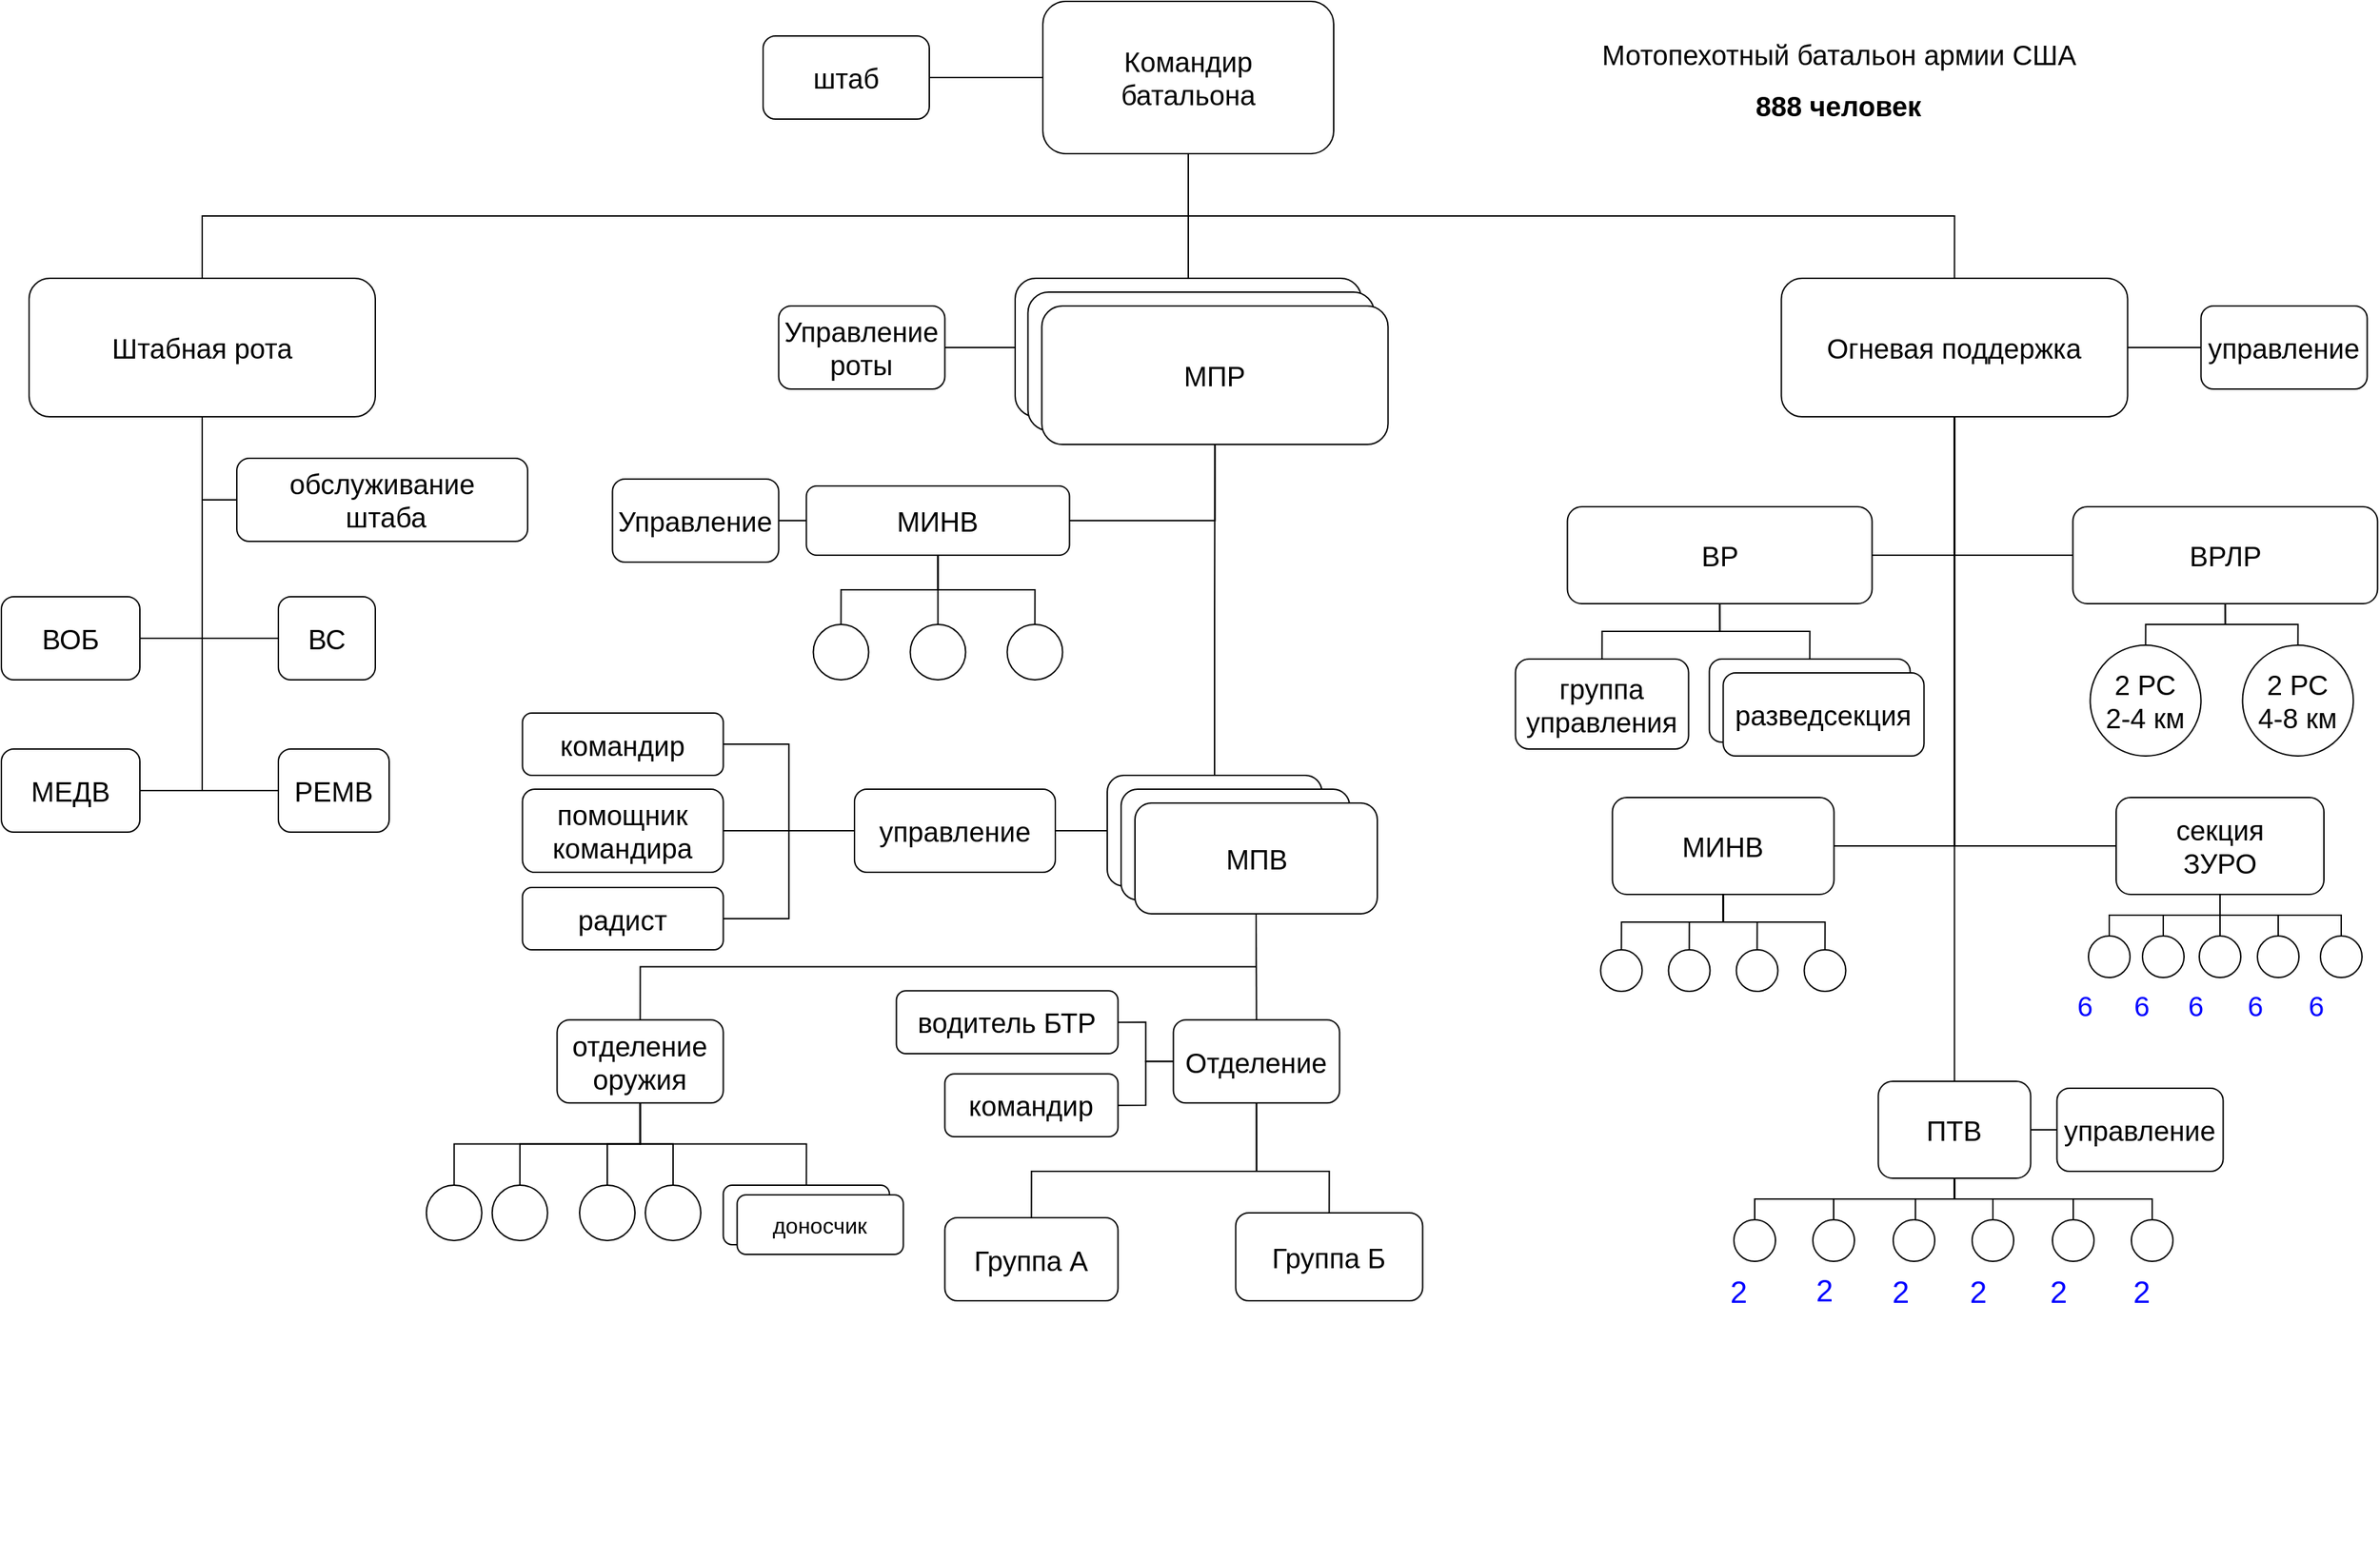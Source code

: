 <mxfile version="22.1.16" type="device">
  <diagram name="Page-1" id="b98fa263-6416-c6ec-5b7d-78bf54ef71d0">
    <mxGraphModel dx="1026" dy="770" grid="1" gridSize="10" guides="1" tooltips="1" connect="1" arrows="1" fold="1" page="1" pageScale="1.5" pageWidth="1169" pageHeight="826" background="none" math="0" shadow="0">
      <root>
        <mxCell id="0" style=";html=1;" />
        <mxCell id="1" value="Командир батальона" style=";html=1;" parent="0" />
        <mxCell id="0QYm9itzc9TNsAhSSJbO-3" value="Командир&lt;br style=&quot;font-size: 20px;&quot;&gt;батальона" style="rounded=1;whiteSpace=wrap;html=1;fontSize=20;" parent="1" vertex="1">
          <mxGeometry x="772" y="60" width="210" height="110" as="geometry" />
        </mxCell>
        <mxCell id="0QYm9itzc9TNsAhSSJbO-5" value="Огневая поддержка" style="rounded=1;whiteSpace=wrap;html=1;fontSize=20;" parent="1" vertex="1">
          <mxGeometry x="1305.25" y="260" width="250" height="100" as="geometry" />
        </mxCell>
        <mxCell id="0QYm9itzc9TNsAhSSJbO-6" value="Мотопехотная" style="rounded=1;whiteSpace=wrap;html=1;fontSize=20;" parent="1" vertex="1">
          <mxGeometry x="752" y="260" width="250" height="100" as="geometry" />
        </mxCell>
        <mxCell id="0QYm9itzc9TNsAhSSJbO-7" value="Мотопехотная" style="rounded=1;whiteSpace=wrap;html=1;fontSize=20;" parent="1" vertex="1">
          <mxGeometry x="761.25" y="270" width="250" height="100" as="geometry" />
        </mxCell>
        <mxCell id="0QYm9itzc9TNsAhSSJbO-8" value="МПР" style="rounded=1;whiteSpace=wrap;html=1;fontSize=20;" parent="1" vertex="1">
          <mxGeometry x="771.25" y="280" width="250" height="100" as="geometry" />
        </mxCell>
        <mxCell id="0QYm9itzc9TNsAhSSJbO-9" value="штаб" style="rounded=1;whiteSpace=wrap;html=1;fontSize=20;" parent="1" vertex="1">
          <mxGeometry x="570" y="85" width="120" height="60" as="geometry" />
        </mxCell>
        <mxCell id="0QYm9itzc9TNsAhSSJbO-4" value="Штабная рота" style="rounded=1;whiteSpace=wrap;html=1;fontSize=20;" parent="1" vertex="1">
          <mxGeometry x="40" y="260" width="250" height="100" as="geometry" />
        </mxCell>
        <mxCell id="0QYm9itzc9TNsAhSSJbO-16" value="" style="endArrow=none;html=1;rounded=0;fontSize=20;startSize=8;endSize=8;curved=1;entryX=0;entryY=0.5;entryDx=0;entryDy=0;exitX=1;exitY=0.5;exitDx=0;exitDy=0;" parent="1" source="0QYm9itzc9TNsAhSSJbO-9" target="0QYm9itzc9TNsAhSSJbO-3" edge="1">
          <mxGeometry width="50" height="50" relative="1" as="geometry">
            <mxPoint x="660" y="260" as="sourcePoint" />
            <mxPoint x="710" y="210" as="targetPoint" />
          </mxGeometry>
        </mxCell>
        <mxCell id="0QYm9itzc9TNsAhSSJbO-17" value="" style="endArrow=none;html=1;rounded=0;fontSize=20;startSize=8;endSize=8;exitX=0.5;exitY=0;exitDx=0;exitDy=0;entryX=0.5;entryY=1;entryDx=0;entryDy=0;edgeStyle=orthogonalEdgeStyle;" parent="1" source="0QYm9itzc9TNsAhSSJbO-4" target="0QYm9itzc9TNsAhSSJbO-3" edge="1">
          <mxGeometry width="50" height="50" relative="1" as="geometry">
            <mxPoint x="620" y="310" as="sourcePoint" />
            <mxPoint x="670" y="260" as="targetPoint" />
          </mxGeometry>
        </mxCell>
        <mxCell id="0QYm9itzc9TNsAhSSJbO-18" value="" style="endArrow=none;html=1;rounded=0;fontSize=20;startSize=8;endSize=8;exitX=0.5;exitY=0;exitDx=0;exitDy=0;entryX=0.5;entryY=1;entryDx=0;entryDy=0;edgeStyle=orthogonalEdgeStyle;" parent="1" source="0QYm9itzc9TNsAhSSJbO-5" target="0QYm9itzc9TNsAhSSJbO-3" edge="1">
          <mxGeometry width="50" height="50" relative="1" as="geometry">
            <mxPoint x="1150" y="210" as="sourcePoint" />
            <mxPoint x="1200" y="160" as="targetPoint" />
          </mxGeometry>
        </mxCell>
        <mxCell id="0QYm9itzc9TNsAhSSJbO-19" value="" style="endArrow=none;html=1;rounded=0;fontSize=20;startSize=8;endSize=8;exitX=0.5;exitY=0;exitDx=0;exitDy=0;entryX=0.5;entryY=1;entryDx=0;entryDy=0;edgeStyle=orthogonalEdgeStyle;" parent="1" source="0QYm9itzc9TNsAhSSJbO-6" target="0QYm9itzc9TNsAhSSJbO-3" edge="1">
          <mxGeometry width="50" height="50" relative="1" as="geometry">
            <mxPoint x="1370" y="170" as="sourcePoint" />
            <mxPoint x="1420" y="120" as="targetPoint" />
          </mxGeometry>
        </mxCell>
        <mxCell id="OVKNDqmPp79XCQJYVAa0-16" value="&lt;b style=&quot;font-size: 20px;&quot;&gt;888 человек&lt;/b&gt;" style="text;html=1;strokeColor=none;fillColor=none;align=center;verticalAlign=middle;whiteSpace=wrap;rounded=0;fontSize=20;" parent="1" vertex="1">
          <mxGeometry x="1193.75" y="120" width="305" height="30" as="geometry" />
        </mxCell>
        <mxCell id="OVKNDqmPp79XCQJYVAa0-18" value="&lt;div style=&quot;font-size: 20px;&quot;&gt;&lt;span style=&quot;background-color: initial; font-size: 20px;&quot;&gt;Мотопехотный батальон армии США&lt;/span&gt;&lt;/div&gt;" style="text;whiteSpace=wrap;html=1;fontSize=20;align=center;" parent="1" vertex="1">
          <mxGeometry x="1152.5" y="80" width="387.5" height="40" as="geometry" />
        </mxCell>
        <mxCell id="OVKNDqmPp79XCQJYVAa0-23" value="" style="endArrow=none;html=1;rounded=0;fontSize=20;startSize=8;endSize=8;curved=1;entryX=0;entryY=0.5;entryDx=0;entryDy=0;exitX=1;exitY=0.5;exitDx=0;exitDy=0;" parent="1" source="0QYm9itzc9TNsAhSSJbO-5" target="AxRSapy-rKkkzFosCY9n-76" edge="1">
          <mxGeometry width="50" height="50" relative="1" as="geometry">
            <mxPoint x="1483.25" y="460" as="sourcePoint" />
            <mxPoint x="1533.25" y="410" as="targetPoint" />
          </mxGeometry>
        </mxCell>
        <mxCell id="OVKNDqmPp79XCQJYVAa0-24" value="" style="endArrow=none;html=1;rounded=0;fontSize=20;startSize=8;endSize=8;exitX=0.5;exitY=1;exitDx=0;exitDy=0;entryX=0;entryY=0.5;entryDx=0;entryDy=0;edgeStyle=orthogonalEdgeStyle;" parent="1" source="0QYm9itzc9TNsAhSSJbO-5" target="AxRSapy-rKkkzFosCY9n-5" edge="1">
          <mxGeometry width="50" height="50" relative="1" as="geometry">
            <mxPoint x="1443.25" y="470" as="sourcePoint" />
            <mxPoint x="1493.25" y="420" as="targetPoint" />
          </mxGeometry>
        </mxCell>
        <mxCell id="OVKNDqmPp79XCQJYVAa0-27" value="" style="endArrow=none;html=1;rounded=0;fontSize=20;startSize=8;endSize=8;entryX=0.5;entryY=1;entryDx=0;entryDy=0;exitX=0;exitY=0.5;exitDx=0;exitDy=0;edgeStyle=orthogonalEdgeStyle;" parent="1" source="AxRSapy-rKkkzFosCY9n-70" target="0QYm9itzc9TNsAhSSJbO-5" edge="1">
          <mxGeometry width="50" height="50" relative="1" as="geometry">
            <mxPoint x="1123.25" y="490" as="sourcePoint" />
            <mxPoint x="1173.25" y="440" as="targetPoint" />
          </mxGeometry>
        </mxCell>
        <mxCell id="OVKNDqmPp79XCQJYVAa0-39" value="" style="endArrow=none;html=1;rounded=0;fontSize=20;startSize=8;endSize=8;entryX=0.5;entryY=1;entryDx=0;entryDy=0;exitX=1;exitY=0.5;exitDx=0;exitDy=0;edgeStyle=orthogonalEdgeStyle;" parent="1" source="AxRSapy-rKkkzFosCY9n-66" target="0QYm9itzc9TNsAhSSJbO-5" edge="1">
          <mxGeometry width="50" height="50" relative="1" as="geometry">
            <mxPoint x="1413.25" y="720" as="sourcePoint" />
            <mxPoint x="1463.25" y="670" as="targetPoint" />
          </mxGeometry>
        </mxCell>
        <mxCell id="OVKNDqmPp79XCQJYVAa0-51" value="" style="endArrow=none;html=1;rounded=0;fontSize=20;startSize=8;endSize=8;entryX=0.5;entryY=1;entryDx=0;entryDy=0;exitX=1;exitY=0.5;exitDx=0;exitDy=0;edgeStyle=orthogonalEdgeStyle;" parent="1" source="AxRSapy-rKkkzFosCY9n-75" target="0QYm9itzc9TNsAhSSJbO-5" edge="1">
          <mxGeometry width="50" height="50" relative="1" as="geometry">
            <mxPoint x="1403.25" y="850" as="sourcePoint" />
            <mxPoint x="1453.25" y="800" as="targetPoint" />
          </mxGeometry>
        </mxCell>
        <mxCell id="OVKNDqmPp79XCQJYVAa0-60" value="" style="endArrow=none;html=1;rounded=0;fontSize=20;startSize=8;endSize=8;curved=1;entryX=1;entryY=0.5;entryDx=0;entryDy=0;exitX=0;exitY=0.5;exitDx=0;exitDy=0;" parent="1" source="0QYm9itzc9TNsAhSSJbO-6" target="AxRSapy-rKkkzFosCY9n-85" edge="1">
          <mxGeometry width="50" height="50" relative="1" as="geometry">
            <mxPoint x="1101.25" y="460" as="sourcePoint" />
            <mxPoint x="1151.25" y="410" as="targetPoint" />
          </mxGeometry>
        </mxCell>
        <mxCell id="OVKNDqmPp79XCQJYVAa0-83" value="" style="endArrow=none;html=1;rounded=0;fontSize=20;startSize=8;endSize=8;entryX=0.5;entryY=1;entryDx=0;entryDy=0;exitX=1;exitY=0.5;exitDx=0;exitDy=0;edgeStyle=orthogonalEdgeStyle;" parent="1" source="AxRSapy-rKkkzFosCY9n-86" target="0QYm9itzc9TNsAhSSJbO-8" edge="1">
          <mxGeometry width="50" height="50" relative="1" as="geometry">
            <mxPoint x="641.25" y="500" as="sourcePoint" />
            <mxPoint x="691.25" y="450" as="targetPoint" />
          </mxGeometry>
        </mxCell>
        <mxCell id="OVKNDqmPp79XCQJYVAa0-84" value="" style="endArrow=none;html=1;rounded=0;fontSize=20;startSize=8;endSize=8;entryX=0.5;entryY=1;entryDx=0;entryDy=0;exitX=0.5;exitY=0;exitDx=0;exitDy=0;edgeStyle=orthogonalEdgeStyle;" parent="1" source="AxRSapy-rKkkzFosCY9n-87" target="0QYm9itzc9TNsAhSSJbO-8" edge="1">
          <mxGeometry width="50" height="50" relative="1" as="geometry">
            <mxPoint x="646.25" y="515" as="sourcePoint" />
            <mxPoint x="766.25" y="390" as="targetPoint" />
          </mxGeometry>
        </mxCell>
        <mxCell id="OVKNDqmPp79XCQJYVAa0-140" value="" style="endArrow=none;html=1;rounded=0;fontSize=12;startSize=8;endSize=8;curved=1;entryX=0.5;entryY=1;entryDx=0;entryDy=0;exitX=0.5;exitY=0;exitDx=0;exitDy=0;" parent="1" source="0QYm9itzc9TNsAhSSJbO-29" target="0QYm9itzc9TNsAhSSJbO-5" edge="1">
          <mxGeometry width="50" height="50" relative="1" as="geometry">
            <mxPoint x="1143.25" y="400" as="sourcePoint" />
            <mxPoint x="1193.25" y="350" as="targetPoint" />
          </mxGeometry>
        </mxCell>
        <mxCell id="0QYm9itzc9TNsAhSSJbO-2" value="Штабная рота" parent="0" />
        <mxCell id="0QYm9itzc9TNsAhSSJbO-11" value="ВС" style="rounded=1;whiteSpace=wrap;html=1;fontSize=20;" parent="0QYm9itzc9TNsAhSSJbO-2" vertex="1">
          <mxGeometry x="220" y="490" width="70" height="60" as="geometry" />
        </mxCell>
        <mxCell id="0QYm9itzc9TNsAhSSJbO-12" value="РЕМВ" style="rounded=1;whiteSpace=wrap;html=1;fontSize=20;" parent="0QYm9itzc9TNsAhSSJbO-2" vertex="1">
          <mxGeometry x="220" y="600" width="80" height="60" as="geometry" />
        </mxCell>
        <mxCell id="0QYm9itzc9TNsAhSSJbO-13" value="ВОБ" style="rounded=1;whiteSpace=wrap;html=1;fontSize=20;" parent="0QYm9itzc9TNsAhSSJbO-2" vertex="1">
          <mxGeometry x="20" y="490" width="100" height="60" as="geometry" />
        </mxCell>
        <mxCell id="0QYm9itzc9TNsAhSSJbO-14" value="МЕДВ" style="rounded=1;whiteSpace=wrap;html=1;fontSize=20;" parent="0QYm9itzc9TNsAhSSJbO-2" vertex="1">
          <mxGeometry x="20" y="600" width="100" height="60" as="geometry" />
        </mxCell>
        <mxCell id="0QYm9itzc9TNsAhSSJbO-15" value="обслуживание&lt;br&gt;&amp;nbsp;штаба" style="rounded=1;whiteSpace=wrap;html=1;fontSize=20;" parent="0QYm9itzc9TNsAhSSJbO-2" vertex="1">
          <mxGeometry x="190" y="390" width="210" height="60" as="geometry" />
        </mxCell>
        <mxCell id="0QYm9itzc9TNsAhSSJbO-22" value="" style="endArrow=none;html=1;rounded=0;fontSize=20;startSize=8;endSize=8;entryX=0.5;entryY=1;entryDx=0;entryDy=0;exitX=0;exitY=0.5;exitDx=0;exitDy=0;edgeStyle=orthogonalEdgeStyle;" parent="0QYm9itzc9TNsAhSSJbO-2" source="0QYm9itzc9TNsAhSSJbO-11" target="0QYm9itzc9TNsAhSSJbO-4" edge="1">
          <mxGeometry width="50" height="50" relative="1" as="geometry">
            <mxPoint x="150" y="490" as="sourcePoint" />
            <mxPoint x="200" y="440" as="targetPoint" />
          </mxGeometry>
        </mxCell>
        <mxCell id="0QYm9itzc9TNsAhSSJbO-23" value="" style="endArrow=none;html=1;rounded=0;fontSize=20;startSize=8;endSize=8;entryX=0.5;entryY=1;entryDx=0;entryDy=0;exitX=1;exitY=0.5;exitDx=0;exitDy=0;edgeStyle=orthogonalEdgeStyle;" parent="0QYm9itzc9TNsAhSSJbO-2" source="0QYm9itzc9TNsAhSSJbO-13" target="0QYm9itzc9TNsAhSSJbO-4" edge="1">
          <mxGeometry width="50" height="50" relative="1" as="geometry">
            <mxPoint x="140" y="520" as="sourcePoint" />
            <mxPoint x="190" y="470" as="targetPoint" />
          </mxGeometry>
        </mxCell>
        <mxCell id="0QYm9itzc9TNsAhSSJbO-24" value="" style="endArrow=none;html=1;rounded=0;fontSize=20;startSize=8;endSize=8;exitX=1;exitY=0.5;exitDx=0;exitDy=0;entryX=0.5;entryY=1;entryDx=0;entryDy=0;edgeStyle=orthogonalEdgeStyle;" parent="0QYm9itzc9TNsAhSSJbO-2" source="0QYm9itzc9TNsAhSSJbO-14" target="0QYm9itzc9TNsAhSSJbO-4" edge="1">
          <mxGeometry width="50" height="50" relative="1" as="geometry">
            <mxPoint x="150" y="600" as="sourcePoint" />
            <mxPoint x="200" y="550" as="targetPoint" />
          </mxGeometry>
        </mxCell>
        <mxCell id="0QYm9itzc9TNsAhSSJbO-25" value="" style="endArrow=none;html=1;rounded=0;fontSize=20;startSize=8;endSize=8;entryX=0.5;entryY=1;entryDx=0;entryDy=0;exitX=0;exitY=0.5;exitDx=0;exitDy=0;edgeStyle=orthogonalEdgeStyle;" parent="0QYm9itzc9TNsAhSSJbO-2" source="0QYm9itzc9TNsAhSSJbO-12" target="0QYm9itzc9TNsAhSSJbO-4" edge="1">
          <mxGeometry width="50" height="50" relative="1" as="geometry">
            <mxPoint x="170" y="580" as="sourcePoint" />
            <mxPoint x="220" y="530" as="targetPoint" />
          </mxGeometry>
        </mxCell>
        <mxCell id="0QYm9itzc9TNsAhSSJbO-26" value="" style="endArrow=none;html=1;rounded=0;fontSize=20;startSize=8;endSize=8;entryX=0.5;entryY=1;entryDx=0;entryDy=0;exitX=0;exitY=0.5;exitDx=0;exitDy=0;edgeStyle=orthogonalEdgeStyle;" parent="0QYm9itzc9TNsAhSSJbO-2" source="0QYm9itzc9TNsAhSSJbO-15" target="0QYm9itzc9TNsAhSSJbO-4" edge="1">
          <mxGeometry width="50" height="50" relative="1" as="geometry">
            <mxPoint x="100" y="460" as="sourcePoint" />
            <mxPoint x="150" y="410" as="targetPoint" />
          </mxGeometry>
        </mxCell>
        <mxCell id="0QYm9itzc9TNsAhSSJbO-27" value="ОгневаяПоддержка" parent="0" />
        <mxCell id="AxRSapy-rKkkzFosCY9n-1" value="2 РС&lt;br style=&quot;font-size: 20px;&quot;&gt;2-4 км" style="ellipse;whiteSpace=wrap;html=1;aspect=fixed;fontSize=20;" parent="0QYm9itzc9TNsAhSSJbO-27" vertex="1">
          <mxGeometry x="1528.25" y="525" width="80" height="80" as="geometry" />
        </mxCell>
        <mxCell id="AxRSapy-rKkkzFosCY9n-2" value="2 РС&lt;br style=&quot;font-size: 20px;&quot;&gt;4-8 км" style="ellipse;whiteSpace=wrap;html=1;aspect=fixed;fontSize=20;" parent="0QYm9itzc9TNsAhSSJbO-27" vertex="1">
          <mxGeometry x="1638.25" y="525" width="80" height="80" as="geometry" />
        </mxCell>
        <mxCell id="AxRSapy-rKkkzFosCY9n-5" value="ВРЛР" style="rounded=1;whiteSpace=wrap;html=1;fontSize=20;" parent="0QYm9itzc9TNsAhSSJbO-27" vertex="1">
          <mxGeometry x="1515.75" y="425" width="220" height="70" as="geometry" />
        </mxCell>
        <mxCell id="AxRSapy-rKkkzFosCY9n-22" value="" style="ellipse;whiteSpace=wrap;html=1;aspect=fixed;fontSize=20;" parent="0QYm9itzc9TNsAhSSJbO-27" vertex="1">
          <mxGeometry x="1566" y="735" width="30" height="30" as="geometry" />
        </mxCell>
        <mxCell id="AxRSapy-rKkkzFosCY9n-66" value="ВР" style="rounded=1;whiteSpace=wrap;html=1;fontSize=20;" parent="0QYm9itzc9TNsAhSSJbO-27" vertex="1">
          <mxGeometry x="1150.75" y="425" width="220" height="70" as="geometry" />
        </mxCell>
        <mxCell id="AxRSapy-rKkkzFosCY9n-67" value="группа управления" style="rounded=1;whiteSpace=wrap;html=1;fontSize=20;" parent="0QYm9itzc9TNsAhSSJbO-27" vertex="1">
          <mxGeometry x="1113.25" y="535" width="125" height="65" as="geometry" />
        </mxCell>
        <mxCell id="AxRSapy-rKkkzFosCY9n-68" value="" style="rounded=1;whiteSpace=wrap;html=1;fontSize=20;" parent="0QYm9itzc9TNsAhSSJbO-27" vertex="1">
          <mxGeometry x="1253.25" y="535" width="145" height="60" as="geometry" />
        </mxCell>
        <mxCell id="AxRSapy-rKkkzFosCY9n-69" value="разведсекция" style="rounded=1;whiteSpace=wrap;html=1;fontSize=20;" parent="0QYm9itzc9TNsAhSSJbO-27" vertex="1">
          <mxGeometry x="1263.25" y="545" width="145" height="60" as="geometry" />
        </mxCell>
        <mxCell id="AxRSapy-rKkkzFosCY9n-70" value="секция &lt;br&gt;ЗУРО" style="rounded=1;whiteSpace=wrap;html=1;fontSize=20;" parent="0QYm9itzc9TNsAhSSJbO-27" vertex="1">
          <mxGeometry x="1547" y="635" width="150" height="70" as="geometry" />
        </mxCell>
        <mxCell id="AxRSapy-rKkkzFosCY9n-75" value="МИНВ" style="rounded=1;whiteSpace=wrap;html=1;fontSize=20;" parent="0QYm9itzc9TNsAhSSJbO-27" vertex="1">
          <mxGeometry x="1183.25" y="635" width="160" height="70" as="geometry" />
        </mxCell>
        <mxCell id="AxRSapy-rKkkzFosCY9n-77" value="управление" style="rounded=1;whiteSpace=wrap;html=1;fontSize=20;" parent="0QYm9itzc9TNsAhSSJbO-27" vertex="1">
          <mxGeometry x="1504.25" y="845" width="120" height="60" as="geometry" />
        </mxCell>
        <mxCell id="OVKNDqmPp79XCQJYVAa0-25" value="" style="endArrow=none;html=1;rounded=0;fontSize=20;startSize=8;endSize=8;entryX=0.5;entryY=1;entryDx=0;entryDy=0;exitX=0.5;exitY=0;exitDx=0;exitDy=0;edgeStyle=orthogonalEdgeStyle;" parent="0QYm9itzc9TNsAhSSJbO-27" source="AxRSapy-rKkkzFosCY9n-1" target="AxRSapy-rKkkzFosCY9n-5" edge="1">
          <mxGeometry width="50" height="50" relative="1" as="geometry">
            <mxPoint x="1373.25" y="635" as="sourcePoint" />
            <mxPoint x="1423.25" y="585" as="targetPoint" />
          </mxGeometry>
        </mxCell>
        <mxCell id="OVKNDqmPp79XCQJYVAa0-26" value="" style="endArrow=none;html=1;rounded=0;fontSize=20;startSize=8;endSize=8;entryX=0.5;entryY=1;entryDx=0;entryDy=0;exitX=0.5;exitY=0;exitDx=0;exitDy=0;edgeStyle=orthogonalEdgeStyle;" parent="0QYm9itzc9TNsAhSSJbO-27" source="AxRSapy-rKkkzFosCY9n-2" target="AxRSapy-rKkkzFosCY9n-5" edge="1">
          <mxGeometry width="50" height="50" relative="1" as="geometry">
            <mxPoint x="1373.25" y="625" as="sourcePoint" />
            <mxPoint x="1423.25" y="575" as="targetPoint" />
          </mxGeometry>
        </mxCell>
        <mxCell id="OVKNDqmPp79XCQJYVAa0-28" value="" style="ellipse;whiteSpace=wrap;html=1;aspect=fixed;fontSize=20;" parent="0QYm9itzc9TNsAhSSJbO-27" vertex="1">
          <mxGeometry x="1607" y="735" width="30" height="30" as="geometry" />
        </mxCell>
        <mxCell id="OVKNDqmPp79XCQJYVAa0-29" value="" style="ellipse;whiteSpace=wrap;html=1;aspect=fixed;fontSize=20;" parent="0QYm9itzc9TNsAhSSJbO-27" vertex="1">
          <mxGeometry x="1649" y="735" width="30" height="30" as="geometry" />
        </mxCell>
        <mxCell id="OVKNDqmPp79XCQJYVAa0-30" value="" style="ellipse;whiteSpace=wrap;html=1;aspect=fixed;fontSize=20;" parent="0QYm9itzc9TNsAhSSJbO-27" vertex="1">
          <mxGeometry x="1527" y="735" width="30" height="30" as="geometry" />
        </mxCell>
        <mxCell id="OVKNDqmPp79XCQJYVAa0-33" value="" style="ellipse;whiteSpace=wrap;html=1;aspect=fixed;fontSize=20;" parent="0QYm9itzc9TNsAhSSJbO-27" vertex="1">
          <mxGeometry x="1694.5" y="735" width="30" height="30" as="geometry" />
        </mxCell>
        <mxCell id="OVKNDqmPp79XCQJYVAa0-34" value="" style="endArrow=none;html=1;rounded=0;fontSize=20;startSize=8;endSize=8;entryX=0.5;entryY=1;entryDx=0;entryDy=0;exitX=0.5;exitY=0;exitDx=0;exitDy=0;edgeStyle=orthogonalEdgeStyle;" parent="0QYm9itzc9TNsAhSSJbO-27" source="OVKNDqmPp79XCQJYVAa0-30" target="AxRSapy-rKkkzFosCY9n-70" edge="1">
          <mxGeometry width="50" height="50" relative="1" as="geometry">
            <mxPoint x="1482" y="755" as="sourcePoint" />
            <mxPoint x="1532" y="705" as="targetPoint" />
          </mxGeometry>
        </mxCell>
        <mxCell id="OVKNDqmPp79XCQJYVAa0-35" value="" style="endArrow=none;html=1;rounded=0;fontSize=20;startSize=8;endSize=8;entryX=0.5;entryY=1;entryDx=0;entryDy=0;exitX=0.5;exitY=0;exitDx=0;exitDy=0;edgeStyle=orthogonalEdgeStyle;" parent="0QYm9itzc9TNsAhSSJbO-27" source="AxRSapy-rKkkzFosCY9n-22" target="AxRSapy-rKkkzFosCY9n-70" edge="1">
          <mxGeometry width="50" height="50" relative="1" as="geometry">
            <mxPoint x="1552" y="745" as="sourcePoint" />
            <mxPoint x="1632" y="715" as="targetPoint" />
          </mxGeometry>
        </mxCell>
        <mxCell id="OVKNDqmPp79XCQJYVAa0-36" value="" style="endArrow=none;html=1;rounded=0;fontSize=20;startSize=8;endSize=8;entryX=0.5;entryY=1;entryDx=0;entryDy=0;exitX=0.5;exitY=0;exitDx=0;exitDy=0;edgeStyle=orthogonalEdgeStyle;" parent="0QYm9itzc9TNsAhSSJbO-27" source="OVKNDqmPp79XCQJYVAa0-28" target="AxRSapy-rKkkzFosCY9n-70" edge="1">
          <mxGeometry width="50" height="50" relative="1" as="geometry">
            <mxPoint x="1591" y="745" as="sourcePoint" />
            <mxPoint x="1632" y="715" as="targetPoint" />
          </mxGeometry>
        </mxCell>
        <mxCell id="OVKNDqmPp79XCQJYVAa0-37" value="" style="endArrow=none;html=1;rounded=0;fontSize=20;startSize=8;endSize=8;entryX=0.5;entryY=1;entryDx=0;entryDy=0;exitX=0.5;exitY=0;exitDx=0;exitDy=0;edgeStyle=orthogonalEdgeStyle;" parent="0QYm9itzc9TNsAhSSJbO-27" source="OVKNDqmPp79XCQJYVAa0-29" target="AxRSapy-rKkkzFosCY9n-70" edge="1">
          <mxGeometry width="50" height="50" relative="1" as="geometry">
            <mxPoint x="1632" y="745" as="sourcePoint" />
            <mxPoint x="1632" y="715" as="targetPoint" />
          </mxGeometry>
        </mxCell>
        <mxCell id="OVKNDqmPp79XCQJYVAa0-38" value="" style="endArrow=none;html=1;rounded=0;fontSize=20;startSize=8;endSize=8;entryX=0.5;entryY=1;entryDx=0;entryDy=0;exitX=0.5;exitY=0;exitDx=0;exitDy=0;edgeStyle=orthogonalEdgeStyle;" parent="0QYm9itzc9TNsAhSSJbO-27" source="OVKNDqmPp79XCQJYVAa0-33" target="AxRSapy-rKkkzFosCY9n-70" edge="1">
          <mxGeometry width="50" height="50" relative="1" as="geometry">
            <mxPoint x="1674" y="745" as="sourcePoint" />
            <mxPoint x="1632" y="715" as="targetPoint" />
          </mxGeometry>
        </mxCell>
        <mxCell id="OVKNDqmPp79XCQJYVAa0-40" value="" style="endArrow=none;html=1;rounded=0;fontSize=20;startSize=8;endSize=8;entryX=0.5;entryY=1;entryDx=0;entryDy=0;exitX=0.5;exitY=0;exitDx=0;exitDy=0;edgeStyle=orthogonalEdgeStyle;" parent="0QYm9itzc9TNsAhSSJbO-27" source="AxRSapy-rKkkzFosCY9n-67" target="AxRSapy-rKkkzFosCY9n-66" edge="1">
          <mxGeometry width="50" height="50" relative="1" as="geometry">
            <mxPoint x="1038.25" y="615" as="sourcePoint" />
            <mxPoint x="1088.25" y="565" as="targetPoint" />
          </mxGeometry>
        </mxCell>
        <mxCell id="OVKNDqmPp79XCQJYVAa0-41" value="" style="endArrow=none;html=1;rounded=0;fontSize=20;startSize=8;endSize=8;entryX=0.5;entryY=1;entryDx=0;entryDy=0;exitX=0.5;exitY=0;exitDx=0;exitDy=0;edgeStyle=orthogonalEdgeStyle;" parent="0QYm9itzc9TNsAhSSJbO-27" source="AxRSapy-rKkkzFosCY9n-68" target="AxRSapy-rKkkzFosCY9n-66" edge="1">
          <mxGeometry width="50" height="50" relative="1" as="geometry">
            <mxPoint x="1008.25" y="615" as="sourcePoint" />
            <mxPoint x="1058.25" y="565" as="targetPoint" />
          </mxGeometry>
        </mxCell>
        <mxCell id="OVKNDqmPp79XCQJYVAa0-42" value="" style="ellipse;whiteSpace=wrap;html=1;aspect=fixed;fontSize=20;" parent="0QYm9itzc9TNsAhSSJbO-27" vertex="1">
          <mxGeometry x="1174.75" y="745" width="30" height="30" as="geometry" />
        </mxCell>
        <mxCell id="OVKNDqmPp79XCQJYVAa0-43" value="" style="ellipse;whiteSpace=wrap;html=1;aspect=fixed;fontSize=20;" parent="0QYm9itzc9TNsAhSSJbO-27" vertex="1">
          <mxGeometry x="1223.75" y="745" width="30" height="30" as="geometry" />
        </mxCell>
        <mxCell id="OVKNDqmPp79XCQJYVAa0-44" value="" style="ellipse;whiteSpace=wrap;html=1;aspect=fixed;fontSize=20;" parent="0QYm9itzc9TNsAhSSJbO-27" vertex="1">
          <mxGeometry x="1272.75" y="745" width="30" height="30" as="geometry" />
        </mxCell>
        <mxCell id="OVKNDqmPp79XCQJYVAa0-45" value="" style="ellipse;whiteSpace=wrap;html=1;aspect=fixed;fontSize=20;" parent="0QYm9itzc9TNsAhSSJbO-27" vertex="1">
          <mxGeometry x="1321.75" y="745" width="30" height="30" as="geometry" />
        </mxCell>
        <mxCell id="OVKNDqmPp79XCQJYVAa0-46" value="" style="endArrow=none;html=1;rounded=0;fontSize=20;startSize=8;endSize=8;entryX=0.5;entryY=1;entryDx=0;entryDy=0;exitX=0.5;exitY=0;exitDx=0;exitDy=0;edgeStyle=orthogonalEdgeStyle;" parent="0QYm9itzc9TNsAhSSJbO-27" source="OVKNDqmPp79XCQJYVAa0-42" target="AxRSapy-rKkkzFosCY9n-75" edge="1">
          <mxGeometry width="50" height="50" relative="1" as="geometry">
            <mxPoint x="1143.25" y="855" as="sourcePoint" />
            <mxPoint x="1193.25" y="805" as="targetPoint" />
          </mxGeometry>
        </mxCell>
        <mxCell id="OVKNDqmPp79XCQJYVAa0-47" value="" style="endArrow=none;html=1;rounded=0;fontSize=20;startSize=8;endSize=8;entryX=0.5;entryY=1;entryDx=0;entryDy=0;exitX=0.5;exitY=0;exitDx=0;exitDy=0;edgeStyle=orthogonalEdgeStyle;" parent="0QYm9itzc9TNsAhSSJbO-27" source="OVKNDqmPp79XCQJYVAa0-43" target="AxRSapy-rKkkzFosCY9n-75" edge="1">
          <mxGeometry width="50" height="50" relative="1" as="geometry">
            <mxPoint x="1163.25" y="755" as="sourcePoint" />
            <mxPoint x="1243.25" y="715" as="targetPoint" />
          </mxGeometry>
        </mxCell>
        <mxCell id="OVKNDqmPp79XCQJYVAa0-48" value="" style="endArrow=none;html=1;rounded=0;fontSize=20;startSize=8;endSize=8;entryX=0.5;entryY=1;entryDx=0;entryDy=0;exitX=0.5;exitY=0;exitDx=0;exitDy=0;edgeStyle=orthogonalEdgeStyle;" parent="0QYm9itzc9TNsAhSSJbO-27" source="OVKNDqmPp79XCQJYVAa0-44" target="AxRSapy-rKkkzFosCY9n-75" edge="1">
          <mxGeometry width="50" height="50" relative="1" as="geometry">
            <mxPoint x="1223.25" y="755" as="sourcePoint" />
            <mxPoint x="1243.25" y="715" as="targetPoint" />
          </mxGeometry>
        </mxCell>
        <mxCell id="OVKNDqmPp79XCQJYVAa0-49" value="" style="endArrow=none;html=1;rounded=0;fontSize=20;startSize=8;endSize=8;entryX=0.5;entryY=1;entryDx=0;entryDy=0;exitX=0.5;exitY=0;exitDx=0;exitDy=0;edgeStyle=orthogonalEdgeStyle;" parent="0QYm9itzc9TNsAhSSJbO-27" source="OVKNDqmPp79XCQJYVAa0-45" target="AxRSapy-rKkkzFosCY9n-75" edge="1">
          <mxGeometry width="50" height="50" relative="1" as="geometry">
            <mxPoint x="1268.25" y="755" as="sourcePoint" />
            <mxPoint x="1243.25" y="715" as="targetPoint" />
          </mxGeometry>
        </mxCell>
        <mxCell id="OVKNDqmPp79XCQJYVAa0-59" value="" style="endArrow=none;html=1;rounded=0;fontSize=20;startSize=8;endSize=8;curved=1;entryX=0;entryY=0.5;entryDx=0;entryDy=0;exitX=1;exitY=0.5;exitDx=0;exitDy=0;" parent="0QYm9itzc9TNsAhSSJbO-27" source="0QYm9itzc9TNsAhSSJbO-29" target="AxRSapy-rKkkzFosCY9n-77" edge="1">
          <mxGeometry width="50" height="50" relative="1" as="geometry">
            <mxPoint x="1533.25" y="1018" as="sourcePoint" />
            <mxPoint x="1583.25" y="968" as="targetPoint" />
          </mxGeometry>
        </mxCell>
        <mxCell id="OVKNDqmPp79XCQJYVAa0-148" value="" style="shape=image;verticalLabelPosition=bottom;labelBackgroundColor=default;verticalAlign=top;aspect=fixed;imageAspect=0;image=https://upload.wikimedia.org/wikipedia/commons/4/46/NATO_Map_Symbol_-_Land_Equipment_-_Friendly_-_Mortar_-_Heavy.svg;" parent="0QYm9itzc9TNsAhSSJbO-27" vertex="1">
          <mxGeometry x="1163.25" y="775.5" width="53" height="53" as="geometry" />
        </mxCell>
        <mxCell id="OVKNDqmPp79XCQJYVAa0-149" value="" style="shape=image;verticalLabelPosition=bottom;labelBackgroundColor=default;verticalAlign=top;aspect=fixed;imageAspect=0;image=https://upload.wikimedia.org/wikipedia/commons/4/46/NATO_Map_Symbol_-_Land_Equipment_-_Friendly_-_Mortar_-_Heavy.svg;" parent="0QYm9itzc9TNsAhSSJbO-27" vertex="1">
          <mxGeometry x="1212.25" y="775" width="53" height="53" as="geometry" />
        </mxCell>
        <mxCell id="OVKNDqmPp79XCQJYVAa0-150" value="" style="shape=image;verticalLabelPosition=bottom;labelBackgroundColor=default;verticalAlign=top;aspect=fixed;imageAspect=0;image=https://upload.wikimedia.org/wikipedia/commons/4/46/NATO_Map_Symbol_-_Land_Equipment_-_Friendly_-_Mortar_-_Heavy.svg;" parent="0QYm9itzc9TNsAhSSJbO-27" vertex="1">
          <mxGeometry x="1261.25" y="775" width="53" height="53" as="geometry" />
        </mxCell>
        <mxCell id="OVKNDqmPp79XCQJYVAa0-151" value="" style="shape=image;verticalLabelPosition=bottom;labelBackgroundColor=default;verticalAlign=top;aspect=fixed;imageAspect=0;image=https://upload.wikimedia.org/wikipedia/commons/4/46/NATO_Map_Symbol_-_Land_Equipment_-_Friendly_-_Mortar_-_Heavy.svg;" parent="0QYm9itzc9TNsAhSSJbO-27" vertex="1">
          <mxGeometry x="1310.25" y="775" width="53" height="53" as="geometry" />
        </mxCell>
        <mxCell id="OVKNDqmPp79XCQJYVAa0-155" value="" style="group" parent="0QYm9itzc9TNsAhSSJbO-27" vertex="1" connectable="0">
          <mxGeometry x="1516.87" y="760" width="50.25" height="50.25" as="geometry" />
        </mxCell>
        <mxCell id="OVKNDqmPp79XCQJYVAa0-153" value="" style="shape=image;verticalLabelPosition=bottom;labelBackgroundColor=default;verticalAlign=top;aspect=fixed;imageAspect=0;image=https://upload.wikimedia.org/wikipedia/commons/d/d9/NATO_Map_Symbol_-_Land_Equipment_-_Friendly_-_Air_Defence_Gun_-_Heavy.svg;" parent="OVKNDqmPp79XCQJYVAa0-155" vertex="1">
          <mxGeometry width="50.25" height="50.25" as="geometry" />
        </mxCell>
        <mxCell id="OVKNDqmPp79XCQJYVAa0-154" value="6" style="text;strokeColor=none;fillColor=none;html=1;align=center;verticalAlign=middle;whiteSpace=wrap;rounded=0;fontSize=20;fontColor=#0000ff;" parent="OVKNDqmPp79XCQJYVAa0-155" vertex="1">
          <mxGeometry y="4.188" width="15.354" height="41.875" as="geometry" />
        </mxCell>
        <mxCell id="OVKNDqmPp79XCQJYVAa0-199" value="" style="endArrow=none;html=1;rounded=0;fontSize=12;startSize=8;endSize=8;entryX=0.5;entryY=1;entryDx=0;entryDy=0;exitX=0.5;exitY=0;exitDx=0;exitDy=0;edgeStyle=orthogonalEdgeStyle;" parent="0QYm9itzc9TNsAhSSJbO-27" source="OVKNDqmPp79XCQJYVAa0-168" target="0QYm9itzc9TNsAhSSJbO-29" edge="1">
          <mxGeometry width="50" height="50" relative="1" as="geometry">
            <mxPoint x="1313.25" y="930" as="sourcePoint" />
            <mxPoint x="1363.25" y="880" as="targetPoint" />
          </mxGeometry>
        </mxCell>
        <mxCell id="OVKNDqmPp79XCQJYVAa0-200" value="" style="endArrow=none;html=1;rounded=0;fontSize=12;startSize=8;endSize=8;entryX=0.5;entryY=1;entryDx=0;entryDy=0;exitX=0.5;exitY=0;exitDx=0;exitDy=0;edgeStyle=orthogonalEdgeStyle;" parent="0QYm9itzc9TNsAhSSJbO-27" source="OVKNDqmPp79XCQJYVAa0-175" target="0QYm9itzc9TNsAhSSJbO-29" edge="1">
          <mxGeometry width="50" height="50" relative="1" as="geometry">
            <mxPoint x="1296.25" y="950" as="sourcePoint" />
            <mxPoint x="1440.25" y="920" as="targetPoint" />
          </mxGeometry>
        </mxCell>
        <mxCell id="OVKNDqmPp79XCQJYVAa0-201" value="" style="endArrow=none;html=1;rounded=0;fontSize=12;startSize=8;endSize=8;entryX=0.5;entryY=1;entryDx=0;entryDy=0;exitX=0.536;exitY=0.085;exitDx=0;exitDy=0;exitPerimeter=0;edgeStyle=orthogonalEdgeStyle;" parent="0QYm9itzc9TNsAhSSJbO-27" source="OVKNDqmPp79XCQJYVAa0-185" target="0QYm9itzc9TNsAhSSJbO-29" edge="1">
          <mxGeometry width="50" height="50" relative="1" as="geometry">
            <mxPoint x="1353.25" y="950" as="sourcePoint" />
            <mxPoint x="1440.25" y="920" as="targetPoint" />
          </mxGeometry>
        </mxCell>
        <mxCell id="OVKNDqmPp79XCQJYVAa0-202" value="" style="endArrow=none;html=1;rounded=0;fontSize=12;startSize=8;endSize=8;entryX=0.5;entryY=1;entryDx=0;entryDy=0;exitX=0.5;exitY=0;exitDx=0;exitDy=0;edgeStyle=orthogonalEdgeStyle;" parent="0QYm9itzc9TNsAhSSJbO-27" source="OVKNDqmPp79XCQJYVAa0-180" target="0QYm9itzc9TNsAhSSJbO-29" edge="1">
          <mxGeometry width="50" height="50" relative="1" as="geometry">
            <mxPoint x="1363.25" y="960" as="sourcePoint" />
            <mxPoint x="1450.25" y="930" as="targetPoint" />
          </mxGeometry>
        </mxCell>
        <mxCell id="OVKNDqmPp79XCQJYVAa0-203" value="" style="endArrow=none;html=1;rounded=0;fontSize=12;startSize=8;endSize=8;entryX=0.5;entryY=1;entryDx=0;entryDy=0;exitX=0.5;exitY=0;exitDx=0;exitDy=0;edgeStyle=orthogonalEdgeStyle;" parent="0QYm9itzc9TNsAhSSJbO-27" source="OVKNDqmPp79XCQJYVAa0-190" target="0QYm9itzc9TNsAhSSJbO-29" edge="1">
          <mxGeometry width="50" height="50" relative="1" as="geometry">
            <mxPoint x="1468.25" y="950" as="sourcePoint" />
            <mxPoint x="1440.25" y="920" as="targetPoint" />
          </mxGeometry>
        </mxCell>
        <mxCell id="OVKNDqmPp79XCQJYVAa0-204" value="" style="endArrow=none;html=1;rounded=0;fontSize=12;startSize=8;endSize=8;entryX=0.5;entryY=1;entryDx=0;entryDy=0;exitX=0.5;exitY=0;exitDx=0;exitDy=0;edgeStyle=orthogonalEdgeStyle;" parent="0QYm9itzc9TNsAhSSJbO-27" source="OVKNDqmPp79XCQJYVAa0-195" target="0QYm9itzc9TNsAhSSJbO-29" edge="1">
          <mxGeometry width="50" height="50" relative="1" as="geometry">
            <mxPoint x="1526.25" y="950" as="sourcePoint" />
            <mxPoint x="1440.25" y="920" as="targetPoint" />
          </mxGeometry>
        </mxCell>
        <mxCell id="OVKNDqmPp79XCQJYVAa0-168" value="" style="ellipse;whiteSpace=wrap;html=1;aspect=fixed;fontSize=20;" parent="0QYm9itzc9TNsAhSSJbO-27" vertex="1">
          <mxGeometry x="1271" y="940" width="30" height="30" as="geometry" />
        </mxCell>
        <mxCell id="xZx3a-XBZKL8ZRLLkNiZ-10" value="" style="group" vertex="1" connectable="0" parent="0QYm9itzc9TNsAhSSJbO-27">
          <mxGeometry x="1253.75" y="965" width="61.75" height="50.75" as="geometry" />
        </mxCell>
        <mxCell id="OVKNDqmPp79XCQJYVAa0-169" value="" style="shape=image;verticalLabelPosition=bottom;labelBackgroundColor=default;verticalAlign=top;aspect=fixed;imageAspect=0;image=https://upload.wikimedia.org/wikipedia/commons/thumb/d/d9/NATO_Map_Symbol_-_Land_Equipment_-_Friendly_-_Anti-Tank_Gun_-_Medium.svg/593px-NATO_Map_Symbol_-_Land_Equipment_-_Friendly_-_Anti-Tank_Gun_-_Medium.svg.png;" parent="xZx3a-XBZKL8ZRLLkNiZ-10" vertex="1">
          <mxGeometry x="11" width="50.75" height="50.75" as="geometry" />
        </mxCell>
        <mxCell id="OVKNDqmPp79XCQJYVAa0-170" value="2" style="text;html=1;align=center;verticalAlign=middle;resizable=0;points=[];autosize=1;strokeColor=none;fillColor=none;fontSize=22;fontColor=#0000ff;" parent="xZx3a-XBZKL8ZRLLkNiZ-10" vertex="1">
          <mxGeometry y="8" width="40" height="40" as="geometry" />
        </mxCell>
        <mxCell id="xZx3a-XBZKL8ZRLLkNiZ-18" value="" style="group" vertex="1" connectable="0" parent="0QYm9itzc9TNsAhSSJbO-27">
          <mxGeometry x="1370.75" y="965" width="61.75" height="50.75" as="geometry" />
        </mxCell>
        <mxCell id="xZx3a-XBZKL8ZRLLkNiZ-19" value="" style="shape=image;verticalLabelPosition=bottom;labelBackgroundColor=default;verticalAlign=top;aspect=fixed;imageAspect=0;image=https://upload.wikimedia.org/wikipedia/commons/thumb/d/d9/NATO_Map_Symbol_-_Land_Equipment_-_Friendly_-_Anti-Tank_Gun_-_Medium.svg/593px-NATO_Map_Symbol_-_Land_Equipment_-_Friendly_-_Anti-Tank_Gun_-_Medium.svg.png;" vertex="1" parent="xZx3a-XBZKL8ZRLLkNiZ-18">
          <mxGeometry x="11" width="50.75" height="50.75" as="geometry" />
        </mxCell>
        <mxCell id="xZx3a-XBZKL8ZRLLkNiZ-20" value="2" style="text;html=1;align=center;verticalAlign=middle;resizable=0;points=[];autosize=1;strokeColor=none;fillColor=none;fontSize=22;fontColor=#0000ff;" vertex="1" parent="xZx3a-XBZKL8ZRLLkNiZ-18">
          <mxGeometry y="8" width="40" height="40" as="geometry" />
        </mxCell>
        <mxCell id="OVKNDqmPp79XCQJYVAa0-185" value="" style="ellipse;whiteSpace=wrap;html=1;aspect=fixed;fontSize=20;" parent="0QYm9itzc9TNsAhSSJbO-27" vertex="1">
          <mxGeometry x="1386" y="940" width="30" height="30" as="geometry" />
        </mxCell>
        <mxCell id="OVKNDqmPp79XCQJYVAa0-180" value="" style="ellipse;whiteSpace=wrap;html=1;aspect=fixed;fontSize=20;" parent="0QYm9itzc9TNsAhSSJbO-27" vertex="1">
          <mxGeometry x="1443" y="940" width="30" height="30" as="geometry" />
        </mxCell>
        <mxCell id="OVKNDqmPp79XCQJYVAa0-190" value="" style="ellipse;whiteSpace=wrap;html=1;aspect=fixed;fontSize=20;" parent="0QYm9itzc9TNsAhSSJbO-27" vertex="1">
          <mxGeometry x="1501" y="940" width="30" height="30" as="geometry" />
        </mxCell>
        <mxCell id="OVKNDqmPp79XCQJYVAa0-195" value="" style="ellipse;whiteSpace=wrap;html=1;aspect=fixed;fontSize=20;" parent="0QYm9itzc9TNsAhSSJbO-27" vertex="1">
          <mxGeometry x="1558" y="940" width="30" height="30" as="geometry" />
        </mxCell>
        <mxCell id="OVKNDqmPp79XCQJYVAa0-175" value="" style="ellipse;whiteSpace=wrap;html=1;aspect=fixed;fontSize=20;" parent="0QYm9itzc9TNsAhSSJbO-27" vertex="1">
          <mxGeometry x="1328" y="940" width="30" height="30" as="geometry" />
        </mxCell>
        <mxCell id="xZx3a-XBZKL8ZRLLkNiZ-15" value="" style="group" vertex="1" connectable="0" parent="0QYm9itzc9TNsAhSSJbO-27">
          <mxGeometry x="1316" y="964" width="61.75" height="50.75" as="geometry" />
        </mxCell>
        <mxCell id="xZx3a-XBZKL8ZRLLkNiZ-16" value="" style="shape=image;verticalLabelPosition=bottom;labelBackgroundColor=default;verticalAlign=top;aspect=fixed;imageAspect=0;image=https://upload.wikimedia.org/wikipedia/commons/thumb/d/d9/NATO_Map_Symbol_-_Land_Equipment_-_Friendly_-_Anti-Tank_Gun_-_Medium.svg/593px-NATO_Map_Symbol_-_Land_Equipment_-_Friendly_-_Anti-Tank_Gun_-_Medium.svg.png;" vertex="1" parent="xZx3a-XBZKL8ZRLLkNiZ-15">
          <mxGeometry x="11" width="50.75" height="50.75" as="geometry" />
        </mxCell>
        <mxCell id="xZx3a-XBZKL8ZRLLkNiZ-17" value="2" style="text;html=1;align=center;verticalAlign=middle;resizable=0;points=[];autosize=1;strokeColor=none;fillColor=none;fontSize=22;fontColor=#0000ff;" vertex="1" parent="xZx3a-XBZKL8ZRLLkNiZ-15">
          <mxGeometry y="8" width="40" height="40" as="geometry" />
        </mxCell>
        <mxCell id="xZx3a-XBZKL8ZRLLkNiZ-24" value="" style="group" vertex="1" connectable="0" parent="0QYm9itzc9TNsAhSSJbO-27">
          <mxGeometry x="1427.13" y="965" width="61.75" height="50.75" as="geometry" />
        </mxCell>
        <mxCell id="xZx3a-XBZKL8ZRLLkNiZ-25" value="" style="shape=image;verticalLabelPosition=bottom;labelBackgroundColor=default;verticalAlign=top;aspect=fixed;imageAspect=0;image=https://upload.wikimedia.org/wikipedia/commons/thumb/d/d9/NATO_Map_Symbol_-_Land_Equipment_-_Friendly_-_Anti-Tank_Gun_-_Medium.svg/593px-NATO_Map_Symbol_-_Land_Equipment_-_Friendly_-_Anti-Tank_Gun_-_Medium.svg.png;" vertex="1" parent="xZx3a-XBZKL8ZRLLkNiZ-24">
          <mxGeometry x="11" width="50.75" height="50.75" as="geometry" />
        </mxCell>
        <mxCell id="xZx3a-XBZKL8ZRLLkNiZ-26" value="2" style="text;html=1;align=center;verticalAlign=middle;resizable=0;points=[];autosize=1;strokeColor=none;fillColor=none;fontSize=22;fontColor=#0000ff;" vertex="1" parent="xZx3a-XBZKL8ZRLLkNiZ-24">
          <mxGeometry y="8" width="40" height="40" as="geometry" />
        </mxCell>
        <mxCell id="xZx3a-XBZKL8ZRLLkNiZ-27" value="" style="group" vertex="1" connectable="0" parent="0QYm9itzc9TNsAhSSJbO-27">
          <mxGeometry x="1485.13" y="965" width="61.75" height="50.75" as="geometry" />
        </mxCell>
        <mxCell id="xZx3a-XBZKL8ZRLLkNiZ-28" value="" style="shape=image;verticalLabelPosition=bottom;labelBackgroundColor=default;verticalAlign=top;aspect=fixed;imageAspect=0;image=https://upload.wikimedia.org/wikipedia/commons/thumb/d/d9/NATO_Map_Symbol_-_Land_Equipment_-_Friendly_-_Anti-Tank_Gun_-_Medium.svg/593px-NATO_Map_Symbol_-_Land_Equipment_-_Friendly_-_Anti-Tank_Gun_-_Medium.svg.png;" vertex="1" parent="xZx3a-XBZKL8ZRLLkNiZ-27">
          <mxGeometry x="11" width="50.75" height="50.75" as="geometry" />
        </mxCell>
        <mxCell id="xZx3a-XBZKL8ZRLLkNiZ-29" value="2" style="text;html=1;align=center;verticalAlign=middle;resizable=0;points=[];autosize=1;strokeColor=none;fillColor=none;fontSize=22;fontColor=#0000ff;" vertex="1" parent="xZx3a-XBZKL8ZRLLkNiZ-27">
          <mxGeometry y="8" width="40" height="40" as="geometry" />
        </mxCell>
        <mxCell id="xZx3a-XBZKL8ZRLLkNiZ-30" value="" style="group" vertex="1" connectable="0" parent="0QYm9itzc9TNsAhSSJbO-27">
          <mxGeometry x="1545.25" y="965" width="61.75" height="50.75" as="geometry" />
        </mxCell>
        <mxCell id="xZx3a-XBZKL8ZRLLkNiZ-31" value="" style="shape=image;verticalLabelPosition=bottom;labelBackgroundColor=default;verticalAlign=top;aspect=fixed;imageAspect=0;image=https://upload.wikimedia.org/wikipedia/commons/thumb/d/d9/NATO_Map_Symbol_-_Land_Equipment_-_Friendly_-_Anti-Tank_Gun_-_Medium.svg/593px-NATO_Map_Symbol_-_Land_Equipment_-_Friendly_-_Anti-Tank_Gun_-_Medium.svg.png;" vertex="1" parent="xZx3a-XBZKL8ZRLLkNiZ-30">
          <mxGeometry x="11" width="50.75" height="50.75" as="geometry" />
        </mxCell>
        <mxCell id="xZx3a-XBZKL8ZRLLkNiZ-32" value="2" style="text;html=1;align=center;verticalAlign=middle;resizable=0;points=[];autosize=1;strokeColor=none;fillColor=none;fontSize=22;fontColor=#0000ff;" vertex="1" parent="xZx3a-XBZKL8ZRLLkNiZ-30">
          <mxGeometry y="8" width="40" height="40" as="geometry" />
        </mxCell>
        <mxCell id="xZx3a-XBZKL8ZRLLkNiZ-33" value="" style="group" vertex="1" connectable="0" parent="0QYm9itzc9TNsAhSSJbO-27">
          <mxGeometry x="1558" y="760" width="50.25" height="50.25" as="geometry" />
        </mxCell>
        <mxCell id="xZx3a-XBZKL8ZRLLkNiZ-34" value="" style="shape=image;verticalLabelPosition=bottom;labelBackgroundColor=default;verticalAlign=top;aspect=fixed;imageAspect=0;image=https://upload.wikimedia.org/wikipedia/commons/d/d9/NATO_Map_Symbol_-_Land_Equipment_-_Friendly_-_Air_Defence_Gun_-_Heavy.svg;" vertex="1" parent="xZx3a-XBZKL8ZRLLkNiZ-33">
          <mxGeometry width="50.25" height="50.25" as="geometry" />
        </mxCell>
        <mxCell id="xZx3a-XBZKL8ZRLLkNiZ-35" value="&lt;font style=&quot;font-size: 20px;&quot;&gt;6&lt;/font&gt;" style="text;strokeColor=none;fillColor=none;html=1;align=center;verticalAlign=middle;whiteSpace=wrap;rounded=0;fontSize=16;fontColor=#0000ff;" vertex="1" parent="xZx3a-XBZKL8ZRLLkNiZ-33">
          <mxGeometry y="4.188" width="15.354" height="41.875" as="geometry" />
        </mxCell>
        <mxCell id="xZx3a-XBZKL8ZRLLkNiZ-37" value="" style="group" vertex="1" connectable="0" parent="0QYm9itzc9TNsAhSSJbO-27">
          <mxGeometry x="1596.87" y="760" width="50.25" height="50.25" as="geometry" />
        </mxCell>
        <mxCell id="xZx3a-XBZKL8ZRLLkNiZ-38" value="" style="shape=image;verticalLabelPosition=bottom;labelBackgroundColor=default;verticalAlign=top;aspect=fixed;imageAspect=0;image=https://upload.wikimedia.org/wikipedia/commons/d/d9/NATO_Map_Symbol_-_Land_Equipment_-_Friendly_-_Air_Defence_Gun_-_Heavy.svg;" vertex="1" parent="xZx3a-XBZKL8ZRLLkNiZ-37">
          <mxGeometry width="50.25" height="50.25" as="geometry" />
        </mxCell>
        <mxCell id="xZx3a-XBZKL8ZRLLkNiZ-39" value="&lt;font style=&quot;font-size: 20px;&quot;&gt;6&lt;/font&gt;" style="text;strokeColor=none;fillColor=none;html=1;align=center;verticalAlign=middle;whiteSpace=wrap;rounded=0;fontSize=16;fontColor=#0000ff;" vertex="1" parent="xZx3a-XBZKL8ZRLLkNiZ-37">
          <mxGeometry y="4.188" width="15.354" height="41.875" as="geometry" />
        </mxCell>
        <mxCell id="xZx3a-XBZKL8ZRLLkNiZ-40" value="" style="group" vertex="1" connectable="0" parent="0QYm9itzc9TNsAhSSJbO-27">
          <mxGeometry x="1639.75" y="760" width="50.25" height="50.25" as="geometry" />
        </mxCell>
        <mxCell id="xZx3a-XBZKL8ZRLLkNiZ-41" value="" style="shape=image;verticalLabelPosition=bottom;labelBackgroundColor=default;verticalAlign=top;aspect=fixed;imageAspect=0;image=https://upload.wikimedia.org/wikipedia/commons/d/d9/NATO_Map_Symbol_-_Land_Equipment_-_Friendly_-_Air_Defence_Gun_-_Heavy.svg;" vertex="1" parent="xZx3a-XBZKL8ZRLLkNiZ-40">
          <mxGeometry width="50.25" height="50.25" as="geometry" />
        </mxCell>
        <mxCell id="xZx3a-XBZKL8ZRLLkNiZ-42" value="&lt;font style=&quot;font-size: 20px;&quot;&gt;6&lt;/font&gt;" style="text;strokeColor=none;fillColor=none;html=1;align=center;verticalAlign=middle;whiteSpace=wrap;rounded=0;fontSize=16;fontColor=#0000ff;" vertex="1" parent="xZx3a-XBZKL8ZRLLkNiZ-40">
          <mxGeometry y="4.188" width="15.354" height="41.875" as="geometry" />
        </mxCell>
        <mxCell id="xZx3a-XBZKL8ZRLLkNiZ-43" value="" style="group" vertex="1" connectable="0" parent="0QYm9itzc9TNsAhSSJbO-27">
          <mxGeometry x="1684.37" y="760" width="50.25" height="50.25" as="geometry" />
        </mxCell>
        <mxCell id="xZx3a-XBZKL8ZRLLkNiZ-44" value="" style="shape=image;verticalLabelPosition=bottom;labelBackgroundColor=default;verticalAlign=top;aspect=fixed;imageAspect=0;image=https://upload.wikimedia.org/wikipedia/commons/d/d9/NATO_Map_Symbol_-_Land_Equipment_-_Friendly_-_Air_Defence_Gun_-_Heavy.svg;" vertex="1" parent="xZx3a-XBZKL8ZRLLkNiZ-43">
          <mxGeometry width="50.25" height="50.25" as="geometry" />
        </mxCell>
        <mxCell id="xZx3a-XBZKL8ZRLLkNiZ-45" value="&lt;font style=&quot;font-size: 20px;&quot;&gt;6&lt;/font&gt;" style="text;strokeColor=none;fillColor=none;html=1;align=center;verticalAlign=middle;whiteSpace=wrap;rounded=0;fontSize=16;fontColor=#0000ff;" vertex="1" parent="xZx3a-XBZKL8ZRLLkNiZ-43">
          <mxGeometry y="4.188" width="15.354" height="41.875" as="geometry" />
        </mxCell>
        <mxCell id="0QYm9itzc9TNsAhSSJbO-29" value="ПТВ" style="rounded=1;whiteSpace=wrap;html=1;fontSize=20;" parent="0QYm9itzc9TNsAhSSJbO-27" vertex="1">
          <mxGeometry x="1375.25" y="840" width="110" height="70" as="geometry" />
        </mxCell>
        <mxCell id="AxRSapy-rKkkzFosCY9n-76" value="управление" style="rounded=1;whiteSpace=wrap;html=1;fontSize=20;" parent="0QYm9itzc9TNsAhSSJbO-27" vertex="1">
          <mxGeometry x="1608.25" y="280" width="120" height="60" as="geometry" />
        </mxCell>
        <mxCell id="xZx3a-XBZKL8ZRLLkNiZ-46" value="МПР" parent="0" />
        <mxCell id="AxRSapy-rKkkzFosCY9n-86" value="МИНВ" style="rounded=1;whiteSpace=wrap;html=1;fontSize=20;" parent="xZx3a-XBZKL8ZRLLkNiZ-46" vertex="1">
          <mxGeometry x="601.25" y="410" width="190" height="50" as="geometry" />
        </mxCell>
        <mxCell id="OVKNDqmPp79XCQJYVAa0-62" value="Управление" style="rounded=1;whiteSpace=wrap;html=1;fontSize=20;" parent="xZx3a-XBZKL8ZRLLkNiZ-46" vertex="1">
          <mxGeometry x="461.25" y="405" width="120" height="60" as="geometry" />
        </mxCell>
        <mxCell id="OVKNDqmPp79XCQJYVAa0-96" value="" style="endArrow=none;html=1;rounded=0;fontSize=20;startSize=8;endSize=8;curved=1;entryX=0;entryY=0.5;entryDx=0;entryDy=0;exitX=1;exitY=0.5;exitDx=0;exitDy=0;" parent="xZx3a-XBZKL8ZRLLkNiZ-46" source="OVKNDqmPp79XCQJYVAa0-62" target="AxRSapy-rKkkzFosCY9n-86" edge="1">
          <mxGeometry width="50" height="50" relative="1" as="geometry">
            <mxPoint x="521.25" y="550" as="sourcePoint" />
            <mxPoint x="571.25" y="500" as="targetPoint" />
          </mxGeometry>
        </mxCell>
        <mxCell id="OVKNDqmPp79XCQJYVAa0-209" value="" style="group" parent="xZx3a-XBZKL8ZRLLkNiZ-46" vertex="1" connectable="0">
          <mxGeometry x="596.25" y="520" width="60" height="100" as="geometry" />
        </mxCell>
        <mxCell id="OVKNDqmPp79XCQJYVAa0-205" value="" style="ellipse;whiteSpace=wrap;html=1;aspect=fixed;fontSize=20;" parent="OVKNDqmPp79XCQJYVAa0-209" vertex="1">
          <mxGeometry x="10" y="-10" width="40" height="40" as="geometry" />
        </mxCell>
        <mxCell id="OVKNDqmPp79XCQJYVAa0-210" value="" style="group" parent="xZx3a-XBZKL8ZRLLkNiZ-46" vertex="1" connectable="0">
          <mxGeometry x="666.25" y="510" width="60" height="100" as="geometry" />
        </mxCell>
        <mxCell id="OVKNDqmPp79XCQJYVAa0-211" value="" style="ellipse;whiteSpace=wrap;html=1;aspect=fixed;fontSize=20;" parent="OVKNDqmPp79XCQJYVAa0-210" vertex="1">
          <mxGeometry x="10" width="40" height="40" as="geometry" />
        </mxCell>
        <mxCell id="OVKNDqmPp79XCQJYVAa0-213" value="" style="group" parent="xZx3a-XBZKL8ZRLLkNiZ-46" vertex="1" connectable="0">
          <mxGeometry x="736.25" y="510" width="60" height="100" as="geometry" />
        </mxCell>
        <mxCell id="OVKNDqmPp79XCQJYVAa0-214" value="" style="ellipse;whiteSpace=wrap;html=1;aspect=fixed;fontSize=20;" parent="OVKNDqmPp79XCQJYVAa0-213" vertex="1">
          <mxGeometry x="10" width="40" height="40" as="geometry" />
        </mxCell>
        <mxCell id="OVKNDqmPp79XCQJYVAa0-216" value="" style="endArrow=none;html=1;rounded=0;fontSize=12;startSize=8;endSize=8;entryX=0.5;entryY=1;entryDx=0;entryDy=0;exitX=0.5;exitY=0;exitDx=0;exitDy=0;edgeStyle=orthogonalEdgeStyle;" parent="xZx3a-XBZKL8ZRLLkNiZ-46" source="OVKNDqmPp79XCQJYVAa0-205" target="AxRSapy-rKkkzFosCY9n-86" edge="1">
          <mxGeometry width="50" height="50" relative="1" as="geometry">
            <mxPoint x="531.25" y="580" as="sourcePoint" />
            <mxPoint x="581.25" y="530" as="targetPoint" />
          </mxGeometry>
        </mxCell>
        <mxCell id="OVKNDqmPp79XCQJYVAa0-217" value="" style="endArrow=none;html=1;rounded=0;fontSize=12;startSize=8;endSize=8;entryX=0.5;entryY=1;entryDx=0;entryDy=0;exitX=0.5;exitY=0;exitDx=0;exitDy=0;edgeStyle=orthogonalEdgeStyle;" parent="xZx3a-XBZKL8ZRLLkNiZ-46" source="OVKNDqmPp79XCQJYVAa0-211" target="AxRSapy-rKkkzFosCY9n-86" edge="1">
          <mxGeometry width="50" height="50" relative="1" as="geometry">
            <mxPoint x="631.25" y="530" as="sourcePoint" />
            <mxPoint x="706.25" y="495" as="targetPoint" />
          </mxGeometry>
        </mxCell>
        <mxCell id="OVKNDqmPp79XCQJYVAa0-218" value="" style="endArrow=none;html=1;rounded=0;fontSize=12;startSize=8;endSize=8;entryX=0.5;entryY=1;entryDx=0;entryDy=0;exitX=0.5;exitY=0;exitDx=0;exitDy=0;edgeStyle=orthogonalEdgeStyle;" parent="xZx3a-XBZKL8ZRLLkNiZ-46" source="OVKNDqmPp79XCQJYVAa0-214" target="AxRSapy-rKkkzFosCY9n-86" edge="1">
          <mxGeometry width="50" height="50" relative="1" as="geometry">
            <mxPoint x="701.25" y="530" as="sourcePoint" />
            <mxPoint x="706.25" y="495" as="targetPoint" />
          </mxGeometry>
        </mxCell>
        <mxCell id="OVKNDqmPp79XCQJYVAa0-7" value="отделение оружия" style="rounded=1;whiteSpace=wrap;html=1;fontSize=20;" parent="xZx3a-XBZKL8ZRLLkNiZ-46" vertex="1">
          <mxGeometry x="421.25" y="795.63" width="120" height="60" as="geometry" />
        </mxCell>
        <mxCell id="OVKNDqmPp79XCQJYVAa0-73" value="" style="ellipse;whiteSpace=wrap;html=1;aspect=fixed;fontSize=20;" parent="xZx3a-XBZKL8ZRLLkNiZ-46" vertex="1">
          <mxGeometry x="374.37" y="915" width="40" height="40" as="geometry" />
        </mxCell>
        <mxCell id="OVKNDqmPp79XCQJYVAa0-74" value="" style="ellipse;whiteSpace=wrap;html=1;aspect=fixed;fontSize=20;" parent="xZx3a-XBZKL8ZRLLkNiZ-46" vertex="1">
          <mxGeometry x="326.88" y="915" width="40" height="40" as="geometry" />
        </mxCell>
        <mxCell id="OVKNDqmPp79XCQJYVAa0-79" value="Группа Б" style="rounded=1;whiteSpace=wrap;html=1;fontSize=20;" parent="xZx3a-XBZKL8ZRLLkNiZ-46" vertex="1">
          <mxGeometry x="911.25" y="935" width="135" height="63.5" as="geometry" />
        </mxCell>
        <mxCell id="OVKNDqmPp79XCQJYVAa0-223" value="" style="shape=image;verticalLabelPosition=bottom;labelBackgroundColor=default;verticalAlign=top;aspect=fixed;imageAspect=0;image=https://upload.wikimedia.org/wikipedia/commons/thumb/5/5a/NATO_Map_Symbol_-_Land_Equipment_-_Friendly_-_Machine_Gun_-_Medium.svg/593px-NATO_Map_Symbol_-_Land_Equipment_-_Friendly_-_Machine_Gun_-_Medium.svg.png;" parent="xZx3a-XBZKL8ZRLLkNiZ-46" vertex="1">
          <mxGeometry x="315.01" y="956.25" width="63.75" height="63.75" as="geometry" />
        </mxCell>
        <mxCell id="OVKNDqmPp79XCQJYVAa0-224" value="" style="shape=image;verticalLabelPosition=bottom;labelBackgroundColor=default;verticalAlign=top;aspect=fixed;imageAspect=0;image=https://upload.wikimedia.org/wikipedia/commons/thumb/5/5a/NATO_Map_Symbol_-_Land_Equipment_-_Friendly_-_Machine_Gun_-_Medium.svg/593px-NATO_Map_Symbol_-_Land_Equipment_-_Friendly_-_Machine_Gun_-_Medium.svg.png;" parent="xZx3a-XBZKL8ZRLLkNiZ-46" vertex="1">
          <mxGeometry x="361.74" y="956.88" width="65.25" height="65.25" as="geometry" />
        </mxCell>
        <mxCell id="OVKNDqmPp79XCQJYVAa0-228" value="" style="ellipse;whiteSpace=wrap;html=1;aspect=fixed;fontSize=20;" parent="xZx3a-XBZKL8ZRLLkNiZ-46" vertex="1">
          <mxGeometry x="437.5" y="915" width="40" height="40" as="geometry" />
        </mxCell>
        <mxCell id="OVKNDqmPp79XCQJYVAa0-231" value="" style="shape=image;verticalLabelPosition=bottom;labelBackgroundColor=default;verticalAlign=top;aspect=fixed;imageAspect=0;image=https://upload.wikimedia.org/wikipedia/commons/6/69/NATO_Map_Symbol_-_Land_Equipment_-_Friendly_-_Anti-Tank_Gun.svg;" parent="xZx3a-XBZKL8ZRLLkNiZ-46" vertex="1">
          <mxGeometry x="425" y="956.88" width="65" height="65" as="geometry" />
        </mxCell>
        <mxCell id="OVKNDqmPp79XCQJYVAa0-237" value="" style="endArrow=none;html=1;rounded=0;fontSize=12;startSize=8;endSize=8;entryX=0.5;entryY=1;entryDx=0;entryDy=0;exitX=0.5;exitY=0;exitDx=0;exitDy=0;edgeStyle=orthogonalEdgeStyle;" parent="xZx3a-XBZKL8ZRLLkNiZ-46" source="OVKNDqmPp79XCQJYVAa0-74" target="OVKNDqmPp79XCQJYVAa0-7" edge="1">
          <mxGeometry width="50" height="50" relative="1" as="geometry">
            <mxPoint x="314.25" y="-60" as="sourcePoint" />
            <mxPoint x="364.25" y="-110" as="targetPoint" />
          </mxGeometry>
        </mxCell>
        <mxCell id="OVKNDqmPp79XCQJYVAa0-238" value="" style="endArrow=none;html=1;rounded=0;fontSize=12;startSize=8;endSize=8;entryX=0.5;entryY=1;entryDx=0;entryDy=0;exitX=0.5;exitY=0;exitDx=0;exitDy=0;edgeStyle=orthogonalEdgeStyle;" parent="xZx3a-XBZKL8ZRLLkNiZ-46" source="OVKNDqmPp79XCQJYVAa0-73" target="OVKNDqmPp79XCQJYVAa0-7" edge="1">
          <mxGeometry width="50" height="50" relative="1" as="geometry">
            <mxPoint x="360.25" y="-60" as="sourcePoint" />
            <mxPoint x="494.25" y="-134" as="targetPoint" />
          </mxGeometry>
        </mxCell>
        <mxCell id="OVKNDqmPp79XCQJYVAa0-253" value="" style="shape=image;verticalLabelPosition=bottom;labelBackgroundColor=default;verticalAlign=top;aspect=fixed;imageAspect=0;image=https://upload.wikimedia.org/wikipedia/commons/thumb/f/f8/Infantry_Company_Nato.svg/600px-Infantry_Company_Nato.svg.png;imageBackground=none;" parent="xZx3a-XBZKL8ZRLLkNiZ-46" vertex="1">
          <mxGeometry x="680.07" y="1130" width="46.18" height="40.79" as="geometry" />
        </mxCell>
        <mxCell id="OVKNDqmPp79XCQJYVAa0-257" value="" style="shape=image;verticalLabelPosition=bottom;labelBackgroundColor=default;verticalAlign=top;aspect=fixed;imageAspect=0;image=https://upload.wikimedia.org/wikipedia/commons/thumb/f/f8/Infantry_Company_Nato.svg/600px-Infantry_Company_Nato.svg.png;imageBackground=none;" parent="xZx3a-XBZKL8ZRLLkNiZ-46" vertex="1">
          <mxGeometry x="796.25" y="1130" width="46.18" height="40.79" as="geometry" />
        </mxCell>
        <mxCell id="OVKNDqmPp79XCQJYVAa0-258" value="" style="shape=image;verticalLabelPosition=bottom;labelBackgroundColor=default;verticalAlign=top;aspect=fixed;imageAspect=0;image=https://upload.wikimedia.org/wikipedia/commons/thumb/f/f8/Infantry_Company_Nato.svg/600px-Infantry_Company_Nato.svg.png;imageBackground=none;" parent="xZx3a-XBZKL8ZRLLkNiZ-46" vertex="1">
          <mxGeometry x="738.16" y="1130" width="46.18" height="40.79" as="geometry" />
        </mxCell>
        <mxCell id="OVKNDqmPp79XCQJYVAa0-259" value="" style="shape=image;verticalLabelPosition=bottom;labelBackgroundColor=default;verticalAlign=top;aspect=fixed;imageAspect=0;image=https://upload.wikimedia.org/wikipedia/commons/thumb/f/f8/Infantry_Company_Nato.svg/600px-Infantry_Company_Nato.svg.png;imageBackground=none;" parent="xZx3a-XBZKL8ZRLLkNiZ-46" vertex="1">
          <mxGeometry x="984.71" y="1130" width="46.18" height="40.79" as="geometry" />
        </mxCell>
        <mxCell id="OVKNDqmPp79XCQJYVAa0-260" value="" style="shape=image;verticalLabelPosition=bottom;labelBackgroundColor=default;verticalAlign=top;aspect=fixed;imageAspect=0;image=https://upload.wikimedia.org/wikipedia/commons/thumb/f/f8/Infantry_Company_Nato.svg/600px-Infantry_Company_Nato.svg.png;imageBackground=none;" parent="xZx3a-XBZKL8ZRLLkNiZ-46" vertex="1">
          <mxGeometry x="926.62" y="1130" width="46.18" height="40.79" as="geometry" />
        </mxCell>
        <mxCell id="xZx3a-XBZKL8ZRLLkNiZ-1" value="командир" style="rounded=1;whiteSpace=wrap;html=1;fontSize=20;" vertex="1" parent="xZx3a-XBZKL8ZRLLkNiZ-46">
          <mxGeometry x="396.25" y="574" width="145" height="45" as="geometry" />
        </mxCell>
        <mxCell id="xZx3a-XBZKL8ZRLLkNiZ-2" value="помощник&lt;br&gt;командира" style="rounded=1;whiteSpace=wrap;html=1;fontSize=20;" vertex="1" parent="xZx3a-XBZKL8ZRLLkNiZ-46">
          <mxGeometry x="396.25" y="629" width="145" height="60" as="geometry" />
        </mxCell>
        <mxCell id="xZx3a-XBZKL8ZRLLkNiZ-3" value="радист" style="rounded=1;whiteSpace=wrap;html=1;fontSize=20;" vertex="1" parent="xZx3a-XBZKL8ZRLLkNiZ-46">
          <mxGeometry x="396.25" y="700" width="145" height="45" as="geometry" />
        </mxCell>
        <mxCell id="AxRSapy-rKkkzFosCY9n-87" value="Мотопехотный взвод" style="rounded=1;whiteSpace=wrap;html=1;fontSize=20;" parent="xZx3a-XBZKL8ZRLLkNiZ-46" vertex="1">
          <mxGeometry x="818.5" y="619" width="155" height="80" as="geometry" />
        </mxCell>
        <mxCell id="AxRSapy-rKkkzFosCY9n-88" value="Мотопехотный взвод" style="rounded=1;whiteSpace=wrap;html=1;fontSize=20;" parent="xZx3a-XBZKL8ZRLLkNiZ-46" vertex="1">
          <mxGeometry x="828.5" y="629" width="165" height="80" as="geometry" />
        </mxCell>
        <mxCell id="AxRSapy-rKkkzFosCY9n-89" value="МПВ" style="rounded=1;whiteSpace=wrap;html=1;fontSize=20;" parent="xZx3a-XBZKL8ZRLLkNiZ-46" vertex="1">
          <mxGeometry x="838.5" y="639" width="175" height="80" as="geometry" />
        </mxCell>
        <mxCell id="OVKNDqmPp79XCQJYVAa0-1" value="управление" style="rounded=1;whiteSpace=wrap;html=1;fontSize=20;" parent="xZx3a-XBZKL8ZRLLkNiZ-46" vertex="1">
          <mxGeometry x="636" y="629" width="145" height="60" as="geometry" />
        </mxCell>
        <mxCell id="OVKNDqmPp79XCQJYVAa0-75" value="Отделение" style="rounded=1;whiteSpace=wrap;html=1;fontSize=20;" parent="xZx3a-XBZKL8ZRLLkNiZ-46" vertex="1">
          <mxGeometry x="866.25" y="795.63" width="120" height="60" as="geometry" />
        </mxCell>
        <mxCell id="OVKNDqmPp79XCQJYVAa0-76" value="командир" style="rounded=1;whiteSpace=wrap;html=1;fontSize=20;" parent="xZx3a-XBZKL8ZRLLkNiZ-46" vertex="1">
          <mxGeometry x="701.25" y="834.63" width="125" height="45.37" as="geometry" />
        </mxCell>
        <mxCell id="OVKNDqmPp79XCQJYVAa0-78" value="Группа А" style="rounded=1;whiteSpace=wrap;html=1;fontSize=20;" parent="xZx3a-XBZKL8ZRLLkNiZ-46" vertex="1">
          <mxGeometry x="701.25" y="938.5" width="125" height="60" as="geometry" />
        </mxCell>
        <mxCell id="OVKNDqmPp79XCQJYVAa0-208" value="" style="shape=image;verticalLabelPosition=bottom;labelBackgroundColor=default;verticalAlign=top;aspect=fixed;imageAspect=0;image=https://upload.wikimedia.org/wikipedia/commons/c/c4/NATO_Map_Symbol_-_Land_Equipment_-_Friendly_-_Mortar_-_Medium.svg;" parent="xZx3a-XBZKL8ZRLLkNiZ-46" vertex="1">
          <mxGeometry x="596.25" y="550" width="60" height="60" as="geometry" />
        </mxCell>
        <mxCell id="OVKNDqmPp79XCQJYVAa0-212" value="" style="shape=image;verticalLabelPosition=bottom;labelBackgroundColor=default;verticalAlign=top;aspect=fixed;imageAspect=0;image=https://upload.wikimedia.org/wikipedia/commons/c/c4/NATO_Map_Symbol_-_Land_Equipment_-_Friendly_-_Mortar_-_Medium.svg;" parent="xZx3a-XBZKL8ZRLLkNiZ-46" vertex="1">
          <mxGeometry x="666.25" y="550" width="60" height="60" as="geometry" />
        </mxCell>
        <mxCell id="OVKNDqmPp79XCQJYVAa0-215" value="" style="shape=image;verticalLabelPosition=bottom;labelBackgroundColor=default;verticalAlign=top;aspect=fixed;imageAspect=0;image=https://upload.wikimedia.org/wikipedia/commons/c/c4/NATO_Map_Symbol_-_Land_Equipment_-_Friendly_-_Mortar_-_Medium.svg;" parent="xZx3a-XBZKL8ZRLLkNiZ-46" vertex="1">
          <mxGeometry x="736.25" y="550" width="60" height="60" as="geometry" />
        </mxCell>
        <mxCell id="OVKNDqmPp79XCQJYVAa0-219" value="" style="endArrow=none;html=1;rounded=0;fontSize=12;startSize=8;endSize=8;curved=1;entryX=0;entryY=0.5;entryDx=0;entryDy=0;exitX=1;exitY=0.5;exitDx=0;exitDy=0;" parent="xZx3a-XBZKL8ZRLLkNiZ-46" source="OVKNDqmPp79XCQJYVAa0-1" target="AxRSapy-rKkkzFosCY9n-87" edge="1">
          <mxGeometry width="50" height="50" relative="1" as="geometry">
            <mxPoint x="741.25" y="775" as="sourcePoint" />
            <mxPoint x="791.25" y="725" as="targetPoint" />
          </mxGeometry>
        </mxCell>
        <mxCell id="OVKNDqmPp79XCQJYVAa0-222" value="" style="endArrow=none;html=1;rounded=0;fontSize=12;startSize=8;endSize=8;entryX=0.5;entryY=1;entryDx=0;entryDy=0;exitX=0.5;exitY=0;exitDx=0;exitDy=0;edgeStyle=orthogonalEdgeStyle;" parent="xZx3a-XBZKL8ZRLLkNiZ-46" source="OVKNDqmPp79XCQJYVAa0-7" target="AxRSapy-rKkkzFosCY9n-89" edge="1">
          <mxGeometry width="50" height="50" relative="1" as="geometry">
            <mxPoint x="821.25" y="835" as="sourcePoint" />
            <mxPoint x="871.25" y="785" as="targetPoint" />
          </mxGeometry>
        </mxCell>
        <mxCell id="OVKNDqmPp79XCQJYVAa0-226" value="" style="endArrow=none;html=1;rounded=0;fontSize=12;startSize=8;endSize=8;curved=1;entryX=0.5;entryY=1;entryDx=0;entryDy=0;exitX=0.5;exitY=0;exitDx=0;exitDy=0;" parent="xZx3a-XBZKL8ZRLLkNiZ-46" source="OVKNDqmPp79XCQJYVAa0-75" target="AxRSapy-rKkkzFosCY9n-89" edge="1">
          <mxGeometry width="50" height="50" relative="1" as="geometry">
            <mxPoint x="771.25" y="915" as="sourcePoint" />
            <mxPoint x="821.25" y="865" as="targetPoint" />
          </mxGeometry>
        </mxCell>
        <mxCell id="OVKNDqmPp79XCQJYVAa0-229" value="" style="ellipse;whiteSpace=wrap;html=1;aspect=fixed;fontSize=20;" parent="xZx3a-XBZKL8ZRLLkNiZ-46" vertex="1">
          <mxGeometry x="485" y="915" width="40" height="40" as="geometry" />
        </mxCell>
        <mxCell id="OVKNDqmPp79XCQJYVAa0-232" value="" style="shape=image;verticalLabelPosition=bottom;labelBackgroundColor=default;verticalAlign=top;aspect=fixed;imageAspect=0;image=https://upload.wikimedia.org/wikipedia/commons/6/69/NATO_Map_Symbol_-_Land_Equipment_-_Friendly_-_Anti-Tank_Gun.svg;" parent="xZx3a-XBZKL8ZRLLkNiZ-46" vertex="1">
          <mxGeometry x="472.25" y="956.25" width="65.5" height="65.5" as="geometry" />
        </mxCell>
        <mxCell id="OVKNDqmPp79XCQJYVAa0-234" value="доносчик" style="rounded=1;whiteSpace=wrap;html=1;fontSize=16;" parent="xZx3a-XBZKL8ZRLLkNiZ-46" vertex="1">
          <mxGeometry x="541.25" y="915" width="120" height="43" as="geometry" />
        </mxCell>
        <mxCell id="OVKNDqmPp79XCQJYVAa0-236" value="доносчик" style="rounded=1;whiteSpace=wrap;html=1;fontSize=16;" parent="xZx3a-XBZKL8ZRLLkNiZ-46" vertex="1">
          <mxGeometry x="551.25" y="922" width="120" height="43" as="geometry" />
        </mxCell>
        <mxCell id="OVKNDqmPp79XCQJYVAa0-239" value="" style="endArrow=none;html=1;rounded=0;fontSize=12;startSize=8;endSize=8;entryX=0.5;entryY=1;entryDx=0;entryDy=0;exitX=0.5;exitY=0;exitDx=0;exitDy=0;edgeStyle=orthogonalEdgeStyle;" parent="xZx3a-XBZKL8ZRLLkNiZ-46" source="OVKNDqmPp79XCQJYVAa0-228" target="OVKNDqmPp79XCQJYVAa0-7" edge="1">
          <mxGeometry width="50" height="50" relative="1" as="geometry">
            <mxPoint x="404.25" y="940" as="sourcePoint" />
            <mxPoint x="491.25" y="866" as="targetPoint" />
          </mxGeometry>
        </mxCell>
        <mxCell id="OVKNDqmPp79XCQJYVAa0-240" value="" style="endArrow=none;html=1;rounded=0;fontSize=12;startSize=8;endSize=8;exitX=0.5;exitY=0;exitDx=0;exitDy=0;entryX=0.5;entryY=1;entryDx=0;entryDy=0;edgeStyle=orthogonalEdgeStyle;" parent="xZx3a-XBZKL8ZRLLkNiZ-46" source="OVKNDqmPp79XCQJYVAa0-229" target="OVKNDqmPp79XCQJYVAa0-7" edge="1">
          <mxGeometry width="50" height="50" relative="1" as="geometry">
            <mxPoint x="467.25" y="940" as="sourcePoint" />
            <mxPoint x="531.25" y="885" as="targetPoint" />
          </mxGeometry>
        </mxCell>
        <mxCell id="OVKNDqmPp79XCQJYVAa0-241" value="" style="endArrow=none;html=1;rounded=0;fontSize=12;startSize=8;endSize=8;exitX=0.5;exitY=0;exitDx=0;exitDy=0;entryX=0.5;entryY=1;entryDx=0;entryDy=0;edgeStyle=orthogonalEdgeStyle;" parent="xZx3a-XBZKL8ZRLLkNiZ-46" source="OVKNDqmPp79XCQJYVAa0-234" target="OVKNDqmPp79XCQJYVAa0-7" edge="1">
          <mxGeometry width="50" height="50" relative="1" as="geometry">
            <mxPoint x="515.25" y="940" as="sourcePoint" />
            <mxPoint x="491.25" y="866" as="targetPoint" />
          </mxGeometry>
        </mxCell>
        <mxCell id="OVKNDqmPp79XCQJYVAa0-242" value="" style="endArrow=none;html=1;rounded=0;fontSize=12;startSize=8;endSize=8;entryX=0;entryY=0.5;entryDx=0;entryDy=0;exitX=1;exitY=0.5;exitDx=0;exitDy=0;edgeStyle=orthogonalEdgeStyle;" parent="xZx3a-XBZKL8ZRLLkNiZ-46" source="OVKNDqmPp79XCQJYVAa0-76" target="OVKNDqmPp79XCQJYVAa0-75" edge="1">
          <mxGeometry width="50" height="50" relative="1" as="geometry">
            <mxPoint x="771.25" y="955" as="sourcePoint" />
            <mxPoint x="821.25" y="905" as="targetPoint" />
          </mxGeometry>
        </mxCell>
        <mxCell id="OVKNDqmPp79XCQJYVAa0-243" value="водитель БТР" style="rounded=1;whiteSpace=wrap;html=1;fontSize=20;" parent="xZx3a-XBZKL8ZRLLkNiZ-46" vertex="1">
          <mxGeometry x="666.25" y="774.63" width="160" height="45.37" as="geometry" />
        </mxCell>
        <mxCell id="OVKNDqmPp79XCQJYVAa0-244" value="" style="endArrow=none;html=1;rounded=0;fontSize=12;startSize=8;endSize=8;exitX=1;exitY=0.5;exitDx=0;exitDy=0;entryX=0;entryY=0.5;entryDx=0;entryDy=0;edgeStyle=orthogonalEdgeStyle;" parent="xZx3a-XBZKL8ZRLLkNiZ-46" source="OVKNDqmPp79XCQJYVAa0-243" target="OVKNDqmPp79XCQJYVAa0-75" edge="1">
          <mxGeometry width="50" height="50" relative="1" as="geometry">
            <mxPoint x="1001.25" y="845" as="sourcePoint" />
            <mxPoint x="1051.25" y="795" as="targetPoint" />
          </mxGeometry>
        </mxCell>
        <mxCell id="OVKNDqmPp79XCQJYVAa0-245" value="" style="endArrow=none;html=1;rounded=0;fontSize=12;startSize=8;endSize=8;entryX=0.5;entryY=1;entryDx=0;entryDy=0;exitX=0.5;exitY=0;exitDx=0;exitDy=0;edgeStyle=orthogonalEdgeStyle;" parent="xZx3a-XBZKL8ZRLLkNiZ-46" source="OVKNDqmPp79XCQJYVAa0-78" target="OVKNDqmPp79XCQJYVAa0-75" edge="1">
          <mxGeometry width="50" height="50" relative="1" as="geometry">
            <mxPoint x="761.25" y="1055" as="sourcePoint" />
            <mxPoint x="811.25" y="1005" as="targetPoint" />
            <Array as="points">
              <mxPoint x="763.25" y="905" />
              <mxPoint x="926.25" y="905" />
            </Array>
          </mxGeometry>
        </mxCell>
        <mxCell id="OVKNDqmPp79XCQJYVAa0-246" value="" style="endArrow=none;html=1;rounded=0;fontSize=12;startSize=8;endSize=8;entryX=0.5;entryY=1;entryDx=0;entryDy=0;exitX=0.5;exitY=0;exitDx=0;exitDy=0;edgeStyle=orthogonalEdgeStyle;" parent="xZx3a-XBZKL8ZRLLkNiZ-46" source="OVKNDqmPp79XCQJYVAa0-79" target="OVKNDqmPp79XCQJYVAa0-75" edge="1">
          <mxGeometry width="50" height="50" relative="1" as="geometry">
            <mxPoint x="774.25" y="917" as="sourcePoint" />
            <mxPoint x="936.25" y="866" as="targetPoint" />
            <Array as="points">
              <mxPoint x="979.25" y="905" />
              <mxPoint x="926.25" y="905" />
            </Array>
          </mxGeometry>
        </mxCell>
        <mxCell id="OVKNDqmPp79XCQJYVAa0-250" value="" style="shape=image;verticalLabelPosition=bottom;labelBackgroundColor=default;verticalAlign=top;aspect=fixed;imageAspect=0;image=https://upload.wikimedia.org/wikipedia/commons/thumb/b/bd/Military_Symbol_-_Friendly_Unit_%28Solid_Light_1.5x1_Frame%29-_Artillery_-_Rocket_Launchers_%28MulitRocket%29_-_Wheeled_Agile_%28NATO_APP-6%29.svg/600px-Military_Symbol_-_Friendly_Unit_%28Solid_Light_1.5x1_Frame%29-_Artillery_-_Rocket_Launchers_%28MulitRocket%29_-_Wheeled_Agile_%28NATO_APP-6%29.svg.png;" parent="xZx3a-XBZKL8ZRLLkNiZ-46" vertex="1">
          <mxGeometry x="731.25" y="1080" width="60" height="40" as="geometry" />
        </mxCell>
        <mxCell id="OVKNDqmPp79XCQJYVAa0-251" value="" style="shape=image;verticalLabelPosition=bottom;labelBackgroundColor=default;verticalAlign=top;aspect=fixed;imageAspect=0;image=https://upload.wikimedia.org/wikipedia/commons/thumb/b/bd/Military_Symbol_-_Friendly_Unit_%28Solid_Light_1.5x1_Frame%29-_Artillery_-_Rocket_Launchers_%28MulitRocket%29_-_Wheeled_Agile_%28NATO_APP-6%29.svg/600px-Military_Symbol_-_Friendly_Unit_%28Solid_Light_1.5x1_Frame%29-_Artillery_-_Rocket_Launchers_%28MulitRocket%29_-_Wheeled_Agile_%28NATO_APP-6%29.svg.png;" parent="xZx3a-XBZKL8ZRLLkNiZ-46" vertex="1">
          <mxGeometry x="948.75" y="1080" width="60" height="40" as="geometry" />
        </mxCell>
        <mxCell id="OVKNDqmPp79XCQJYVAa0-261" value="" style="shape=image;verticalLabelPosition=bottom;labelBackgroundColor=default;verticalAlign=top;aspect=fixed;imageAspect=0;image=https://upload.wikimedia.org/wikipedia/commons/thumb/5/5c/Military_Symbol_-_Friendly_Command_%28Solid_Light_1.5x1_Frame%29-_Unspecified_or_Composite_All-Arms_%28NATO_APP-6%29.svg/2319px-Military_Symbol_-_Friendly_Command_%28Solid_Light_1.5x1_Frame%29-_Unspecified_or_Composite_All-Arms_%28NATO_APP-6%29.svg.png;" parent="xZx3a-XBZKL8ZRLLkNiZ-46" vertex="1">
          <mxGeometry x="731.25" y="1010" width="58.75" height="51.9" as="geometry" />
        </mxCell>
        <mxCell id="OVKNDqmPp79XCQJYVAa0-262" value="" style="shape=image;verticalLabelPosition=bottom;labelBackgroundColor=default;verticalAlign=top;aspect=fixed;imageAspect=0;image=https://upload.wikimedia.org/wikipedia/commons/thumb/5/5c/Military_Symbol_-_Friendly_Command_%28Solid_Light_1.5x1_Frame%29-_Unspecified_or_Composite_All-Arms_%28NATO_APP-6%29.svg/2319px-Military_Symbol_-_Friendly_Command_%28Solid_Light_1.5x1_Frame%29-_Unspecified_or_Composite_All-Arms_%28NATO_APP-6%29.svg.png;" parent="xZx3a-XBZKL8ZRLLkNiZ-46" vertex="1">
          <mxGeometry x="949.38" y="1011.87" width="58.75" height="51.9" as="geometry" />
        </mxCell>
        <mxCell id="xZx3a-XBZKL8ZRLLkNiZ-7" value="" style="endArrow=none;html=1;rounded=0;fontSize=12;startSize=8;endSize=8;exitX=1;exitY=0.5;exitDx=0;exitDy=0;entryX=0;entryY=0.5;entryDx=0;entryDy=0;edgeStyle=orthogonalEdgeStyle;" edge="1" parent="xZx3a-XBZKL8ZRLLkNiZ-46" source="xZx3a-XBZKL8ZRLLkNiZ-3" target="OVKNDqmPp79XCQJYVAa0-1">
          <mxGeometry width="50" height="50" relative="1" as="geometry">
            <mxPoint x="560" y="730" as="sourcePoint" />
            <mxPoint x="610" y="680" as="targetPoint" />
          </mxGeometry>
        </mxCell>
        <mxCell id="xZx3a-XBZKL8ZRLLkNiZ-8" value="" style="endArrow=none;html=1;rounded=0;fontSize=12;startSize=8;endSize=8;exitX=1;exitY=0.5;exitDx=0;exitDy=0;entryX=0;entryY=0.5;entryDx=0;entryDy=0;edgeStyle=orthogonalEdgeStyle;" edge="1" parent="xZx3a-XBZKL8ZRLLkNiZ-46" source="xZx3a-XBZKL8ZRLLkNiZ-2" target="OVKNDqmPp79XCQJYVAa0-1">
          <mxGeometry width="50" height="50" relative="1" as="geometry">
            <mxPoint x="551" y="733" as="sourcePoint" />
            <mxPoint x="646" y="670" as="targetPoint" />
          </mxGeometry>
        </mxCell>
        <mxCell id="xZx3a-XBZKL8ZRLLkNiZ-9" value="" style="endArrow=none;html=1;rounded=0;fontSize=12;startSize=8;endSize=8;exitX=1;exitY=0.5;exitDx=0;exitDy=0;entryX=0;entryY=0.5;entryDx=0;entryDy=0;edgeStyle=orthogonalEdgeStyle;" edge="1" parent="xZx3a-XBZKL8ZRLLkNiZ-46" source="xZx3a-XBZKL8ZRLLkNiZ-1" target="OVKNDqmPp79XCQJYVAa0-1">
          <mxGeometry width="50" height="50" relative="1" as="geometry">
            <mxPoint x="561" y="743" as="sourcePoint" />
            <mxPoint x="610" y="720" as="targetPoint" />
          </mxGeometry>
        </mxCell>
        <mxCell id="AxRSapy-rKkkzFosCY9n-85" value="Управление роты" style="rounded=1;whiteSpace=wrap;html=1;fontSize=20;" parent="xZx3a-XBZKL8ZRLLkNiZ-46" vertex="1">
          <mxGeometry x="581.25" y="280" width="120" height="60" as="geometry" />
        </mxCell>
      </root>
    </mxGraphModel>
  </diagram>
</mxfile>

